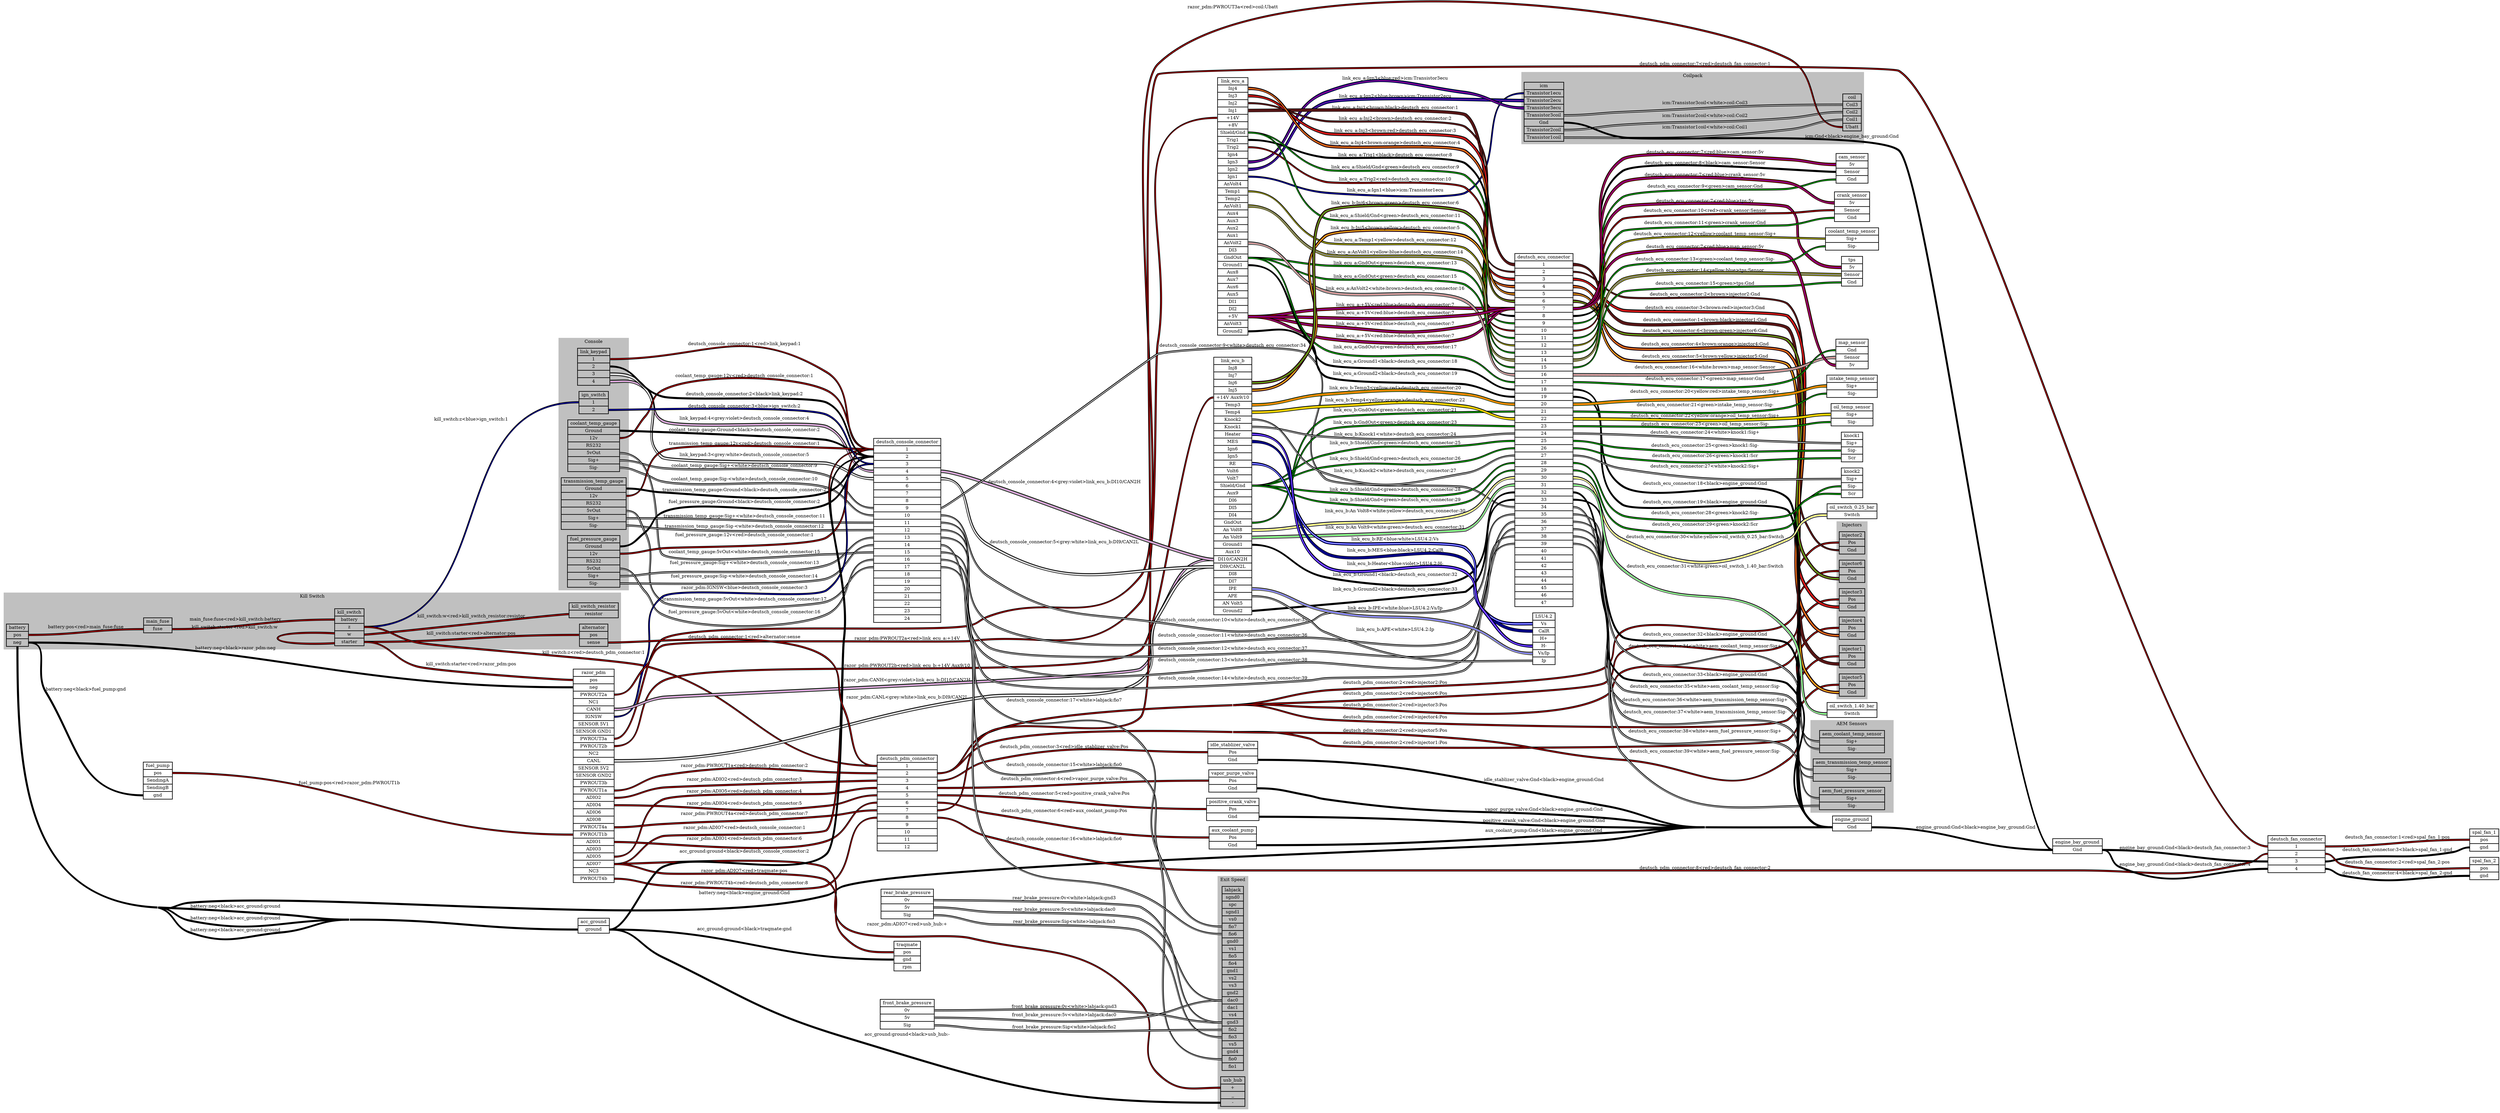 graph "" {
	graph [bb="0,0,7810,3667.9",
		concentrate=true,
		rankdir=LR,
		ranksep=1.5
	];
	node [label="\N"];
	subgraph cluster_Coilpack {
		graph [bb="4754,3391.9,5824.5,3614.9",
			color=grey,
			label=Coilpack,
			lheight=0.21,
			lp="5289.2,3603.4",
			lwidth=0.85,
			style=filled
		];
		icm	[height=2.5694,
			label="icm | <Transistor1ecu> Transistor1ecu | <Transistor2ecu> Transistor2ecu | <Transistor3ecu> Transistor3ecu | <Transistor3coil> Transistor3coil | <\
Gnd> Gnd | <Transistor2coil> Transistor2coil | <Transistor1coil> Transistor1coil ",
			pos="4824,3491.9",
			rects="4762,3560.9,4886,3583.9 4762,3537.9,4886,3560.9 4762,3514.9,4886,3537.9 4762,3491.9,4886,3514.9 4762,3468.9,4886,3491.9 4762,3445.9,\
4886,3468.9 4762,3422.9,4886,3445.9 4762,3399.9,4886,3422.9",
			shape=record,
			style=bold,
			width=1.7222];
		coil	[height=1.6111,
			label="coil | <Coil3> Coil3 | <Coil2> Coil2 | <Coil1> Coil1 | <Ubatt> Ubatt ",
			pos="5787.5,3487.9",
			rects="5758.5,3522.4,5816.5,3545.4 5758.5,3499.4,5816.5,3522.4 5758.5,3476.4,5816.5,3499.4 5758.5,3453.4,5816.5,3476.4 5758.5,3430.4,5816.5,\
3453.4",
			shape=record,
			style=bold,
			width=0.80556];
		icm:Transistor3coil -- coil:Coil3	[color="black:white:black",
			label="icm:Transistor3coil<white>coil:Coil3",
			labeltooltip="icm:Transistor3coil<white>coil:Coil3",
			lp="5328,3516.4",
			penwidth=2.5,
			pos="4887,3479.9 4967.9,3479.9 4988.1,3483.9 5069,3486.9 5375,3498.1 5451.3,3510.9 5757.5,3510.9"];
		icm:Transistor1coil -- coil:Coil1	[color="black:white:black",
			label="icm:Transistor1coil<white>coil:Coil1",
			labeltooltip="icm:Transistor1coil<white>coil:Coil1",
			lp="5328,3440.4",
			penwidth=2.5,
			pos="4887,3410.9 5198.3,3410.9 5277.6,3399.2 5587,3432.9 5663.6,3441.2 5680.4,3464.9 5757.5,3464.9"];
		icm:Transistor2coil -- coil:Coil2	[color="black:white:black",
			label="icm:Transistor2coil<white>coil:Coil2",
			labeltooltip="icm:Transistor2coil<white>coil:Coil2",
			lp="5328,3475.4",
			penwidth=2.5,
			pos="4887,3433.9 4968.1,3433.9 4988,3443.2 5069,3447.9 5299,3461.2 5357.3,3450 5587,3467.9 5663.1,3473.8 5681.2,3487.9 5757.5,3487.9"];
	}
	subgraph cluster_Console {
		graph [bb="1743,691.88,1962,1474.9",
			color=grey,
			label=Console,
			lheight=0.21,
			lp="1852.5,1463.4",
			lwidth=0.79,
			style=filled
		];
		ign_switch	[height=0.97222,
			label="ign_switch | <1> 1 | <2> 2 ",
			pos="1852.5,1408.9",
			rects="1806.5,1420.4,1898.5,1443.4 1806.5,1397.4,1898.5,1420.4 1806.5,1374.4,1898.5,1397.4",
			shape=record,
			style=bold,
			width=1.2778];
		link_keypad	[height=1.6111,
			label="link_keypad | <1> 1 | <2> 2 | <3> 3 | <4> 4 ",
			pos="1852.5,1297.9",
			rects="1802,1332.4,1903,1355.4 1802,1309.4,1903,1332.4 1802,1286.4,1903,1309.4 1802,1263.4,1903,1286.4 1802,1240.4,1903,1263.4",
			shape=record,
			style=bold,
			width=1.4028];
		coolant_temp_gauge	[height=2.25,
			label="coolant_temp_gauge | <Ground> Ground | <12v> 12v | <RS232> RS232 | <5vOut> 5vOut | <Sig+> Sig+ | <Sig-> Sig- ",
			pos="1852.5,1140.9",
			rects="1771.5,1198.4,1933.5,1221.4 1771.5,1175.4,1933.5,1198.4 1771.5,1152.4,1933.5,1175.4 1771.5,1129.4,1933.5,1152.4 1771.5,1106.4,1933.5,\
1129.4 1771.5,1083.4,1933.5,1106.4 1771.5,1060.4,1933.5,1083.4",
			shape=record,
			style=bold,
			width=2.25];
		transmission_temp_gauge	[height=2.25,
			label="transmission_temp_gauge | <Ground> Ground | <12v> 12v | <RS232> RS232 | <5vOut> 5vOut | <Sig+> Sig+ | <Sig-> Sig- ",
			pos="1852.5,960.88",
			rects="1751,1018.4,1954,1041.4 1751,995.38,1954,1018.4 1751,972.38,1954,995.38 1751,949.38,1954,972.38 1751,926.38,1954,949.38 1751,903.38,\
1954,926.38 1751,880.38,1954,903.38",
			shape=record,
			style=bold,
			width=2.8194];
		fuel_pressure_gauge	[height=2.25,
			label="fuel_pressure_gauge | <Ground> Ground | <12v> 12v | <RS232> RS232 | <5vOut> 5vOut | <Sig+> Sig+ | <Sig-> Sig- ",
			pos="1852.5,780.88",
			rects="1770.5,838.38,1934.5,861.38 1770.5,815.38,1934.5,838.38 1770.5,792.38,1934.5,815.38 1770.5,769.38,1934.5,792.38 1770.5,746.38,1934.5,\
769.38 1770.5,723.38,1934.5,746.38 1770.5,700.38,1934.5,723.38",
			shape=record,
			style=bold,
			width=2.2778];
	}
	subgraph "cluster_Exit Speed" {
		graph [bb="3804,55.883,3899,781.88",
			color=grey,
			label="Exit Speed",
			lheight=0.21,
			lp="3851.5,770.38",
			lwidth=1.10,
			style=filled
		];
		labjack	[height=8,
			label="labjack | <sgnd0> sgnd0 | < spc>  spc | < sgnd1>  sgnd1 | < vs0>  vs0 | <fio7> fio7 | < fio6>  fio6 | < gnd0>  gnd0 | < vs1>  vs1 | <\
fio5> fio5 | < fio4>  fio4 | < gnd1>  gnd1 | < vs2>  vs2 | <vs3> vs3 | < gnd2>  gnd2 | < dac0>  dac0 | < dac1>  dac1 | <vs4> vs4 | < \
gnd3>  gnd3 | < fio2>  fio2 | < fio3>  fio3 | <vs5> vs5 | < gnd4>  gnd4 | < fio0>  fio0 | < fio1>  fio1 ",
			pos="3851,462.88",
			rects="3817.5,727.38,3884.5,750.38 3817.5,704.38,3884.5,727.38 3817.5,681.38,3884.5,704.38 3817.5,658.38,3884.5,681.38 3817.5,635.38,3884.5,\
658.38 3817.5,612.38,3884.5,635.38 3817.5,589.38,3884.5,612.38 3817.5,566.38,3884.5,589.38 3817.5,543.38,3884.5,566.38 3817.5,520.38,\
3884.5,543.38 3817.5,497.38,3884.5,520.38 3817.5,474.38,3884.5,497.38 3817.5,451.38,3884.5,474.38 3817.5,428.38,3884.5,451.38 3817.5,\
405.38,3884.5,428.38 3817.5,382.38,3884.5,405.38 3817.5,359.38,3884.5,382.38 3817.5,336.38,3884.5,359.38 3817.5,313.38,3884.5,336.38 \
3817.5,290.38,3884.5,313.38 3817.5,267.38,3884.5,290.38 3817.5,244.38,3884.5,267.38 3817.5,221.38,3884.5,244.38 3817.5,198.38,3884.5,\
221.38 3817.5,175.38,3884.5,198.38",
			shape=record,
			style=bold,
			width=0.93056];
		usb_hub	[height=1.2917,
			label="usb_hub | <+> + | <_> _ | <-> - ",
			pos="3851,109.88",
			rects="3813,132.88,3889,155.88 3813,109.88,3889,132.88 3813,86.883,3889,109.88 3813,63.883,3889,86.883",
			shape=record,
			style=bold,
			width=1.0556];
	}
	subgraph "cluster_AEM Sensors" {
		graph [bb="5658,1317.9,5917,1602.9",
			color=grey,
			label="AEM Sensors",
			lheight=0.21,
			lp="5787.5,1591.4",
			lwidth=1.35,
			style=filled
		];
		aem_coolant_temp_sensor	[height=0.97222,
			label="aem_coolant_temp_sensor | <Sig+> Sig+ | <Sig-> Sig- ",
			pos="5787.5,1536.9",
			rects="5686,1548.4,5889,1571.4 5686,1525.4,5889,1548.4 5686,1502.4,5889,1525.4",
			shape=record,
			style=bold,
			width=2.8194];
		aem_transmission_temp_sensor	[height=0.97222,
			label="aem_transmission_temp_sensor | <Sig+> Sig+ | <Sig-> Sig- ",
			pos="5787.5,1448.9",
			rects="5666,1460.4,5909,1483.4 5666,1437.4,5909,1460.4 5666,1414.4,5909,1437.4",
			shape=record,
			style=bold,
			width=3.375];
		aem_fuel_pressure_sensor	[height=0.97222,
			label="aem_fuel_pressure_sensor | <Sig+> Sig+ | <Sig-> Sig- ",
			pos="5787.5,1360.9",
			rects="5685.5,1372.4,5889.5,1395.4 5685.5,1349.4,5889.5,1372.4 5685.5,1326.4,5889.5,1349.4",
			shape=record,
			style=bold,
			width=2.8333];
	}
	subgraph cluster_Injectors {
		graph [bb="5739.5,2821.9,5835.5,3370.9",
			color=grey,
			label=Injectors,
			lheight=0.21,
			lp="5787.5,3359.4",
			lwidth=0.89,
			style=filled
		];
		injector1	[height=0.97222,
			label="injector1 | <Pos> Pos | <Gnd> Gnd ",
			pos="5787.5,2864.9",
			rects="5747.5,2876.4,5827.5,2899.4 5747.5,2853.4,5827.5,2876.4 5747.5,2830.4,5827.5,2853.4",
			shape=record,
			style=bold,
			width=1.1111];
		injector2	[height=0.97222,
			label="injector2 | <Pos> Pos | <Gnd> Gnd ",
			pos="5787.5,3304.9",
			rects="5747.5,3316.4,5827.5,3339.4 5747.5,3293.4,5827.5,3316.4 5747.5,3270.4,5827.5,3293.4",
			shape=record,
			style=bold,
			width=1.1111];
		injector3	[height=0.97222,
			label="injector3 | <Pos> Pos | <Gnd> Gnd ",
			pos="5787.5,3216.9",
			rects="5747.5,3228.4,5827.5,3251.4 5747.5,3205.4,5827.5,3228.4 5747.5,3182.4,5827.5,3205.4",
			shape=record,
			style=bold,
			width=1.1111];
		injector4	[height=0.97222,
			label="injector4 | <Pos> Pos | <Gnd> Gnd ",
			pos="5787.5,3128.9",
			rects="5747.5,3140.4,5827.5,3163.4 5747.5,3117.4,5827.5,3140.4 5747.5,3094.4,5827.5,3117.4",
			shape=record,
			style=bold,
			width=1.1111];
		injector5	[height=0.97222,
			label="injector5 | <Pos> Pos | <Gnd> Gnd ",
			pos="5787.5,3040.9",
			rects="5747.5,3052.4,5827.5,3075.4 5747.5,3029.4,5827.5,3052.4 5747.5,3006.4,5827.5,3029.4",
			shape=record,
			style=bold,
			width=1.1111];
		injector6	[height=0.97222,
			label="injector6 | <Pos> Pos | <Gnd> Gnd ",
			pos="5787.5,2952.9",
			rects="5747.5,2964.4,5827.5,2987.4 5747.5,2941.4,5827.5,2964.4 5747.5,2918.4,5827.5,2941.4",
			shape=record,
			style=bold,
			width=1.1111];
	}
	subgraph "cluster_Kill Switch" {
		graph [bb="8,2982.9,1937.5,3156.9",
			color=grey,
			label="Kill Switch",
			lheight=0.21,
			lp="972.75,3145.4",
			lwidth=1.08,
			style=filled
		];
		battery	[height=0.97222,
			label="battery | <pos> pos | <neg> neg ",
			pos="50.5,3025.9",
			rects="16,3037.4,85,3060.4 16,3014.4,85,3037.4 16,2991.4,85,3014.4",
			shape=record,
			style=bold,
			width=0.95833];
		main_fuse	[height=0.65278,
			label="main_fuse | <fuse> fuse ",
			pos="489.5,3061.9",
			rects="445,3061.9,534,3084.9 445,3038.9,534,3061.9",
			shape=record,
			style=bold,
			width=1.2361];
		battery:pos -- main_fuse:fuse	[color="black:red:black",
			label="battery:pos<red>main_fuse:fuse",
			labeltooltip="battery:pos<red>main_fuse:fuse",
			lp="264.5,3055.4",
			penwidth=2.5,
			pos="85,3025.9 244.91,3025.9 284.09,3049.9 444,3049.9"];
		kill_switch	[height=1.6111,
			label="kill_switch | <battery> battery | <z> z | <w> w | <starter> starter ",
			pos="1088.5,3057.9",
			rects="1042.5,3092.4,1134.5,3115.4 1042.5,3069.4,1134.5,3092.4 1042.5,3046.4,1134.5,3069.4 1042.5,3023.4,1134.5,3046.4 1042.5,3000.4,1134.5,\
3023.4",
			shape=record,
			style=bold,
			width=1.2778];
		main_fuse:fuse -- kill_switch:battery	[color="black:red:black",
			label="main_fuse:fuse<red>kill_switch:battery",
			labeltooltip="main_fuse:fuse<red>kill_switch:battery",
			lp="732.5,3081.4",
			penwidth=2.5,
			pos="535,3049.9 760.53,3049.9 815.97,3080.9 1041.5,3080.9"];
		kill_switch:starter -- kill_switch:w	[color="black:red:black",
			label="kill_switch:starter<red>kill_switch:w",
			labeltooltip="kill_switch:starter<red>kill_switch:w",
			lp="730,3057.9",
			penwidth=2.5,
			pos="1042.3,3008 964.99,3003.5 864.5,3006.6 864.5,3023.4 864.5,3040.2 964.99,3043.2 1042.3,3038.8"];
		alternator	[height=0.97222,
			label="alternator | <pos> pos | <sense> sense ",
			pos="1852.5,3025.9",
			rects="1808,3037.4,1897,3060.4 1808,3014.4,1897,3037.4 1808,2991.4,1897,3014.4",
			shape=record,
			style=bold,
			width=1.2361];
		kill_switch:starter -- alternator:pos	[color="black:red:black",
			label="kill_switch:starter<red>alternator:pos",
			labeltooltip="kill_switch:starter<red>alternator:pos",
			lp="1469.5,3031.4",
			penwidth=2.5,
			pos="1135.5,3011.9 1433.8,3011.9 1508.2,3025.9 1806.5,3025.9"];
		kill_switch_resistor	[height=0.65278,
			label="kill_switch_resistor | <resistor> resistor ",
			pos="1852.5,3101.9",
			rects="1775.5,3101.9,1929.5,3124.9 1775.5,3078.9,1929.5,3101.9",
			shape=record,
			style=bold,
			width=2.1389];
		kill_switch:w -- kill_switch_resistor:resistor	[color="black:red:black",
			label="kill_switch:w<red>kill_switch_resistor:resistor",
			labeltooltip="kill_switch:w<red>kill_switch_resistor:resistor",
			lp="1469.5,3087.4",
			penwidth=2.5,
			pos="1135.5,3034.9 1278,3034.9 1632,3089.9 1774.5,3089.9"];
	}
	razor_pdm	[height=9.2778,
		label="razor_pdm | <pos> pos | <neg> neg | <PWROUT2a> PWROUT2a | <NC1> NC1 | <CANH> CANH | <IGNSW> IGNSW | <SENSOR 5V1> SENSOR 5V1 | <SENSOR \
GND1> SENSOR GND1 | <PWROUT3a> PWROUT3a | <PWROUT2b> PWROUT2b | <NC2> NC2 | <CANL> CANL | <SENSOR 5V2> SENSOR 5V2 | <SENSOR GND2> \
SENSOR GND2 | <PWROUT3b> PWROUT3b | <PWROUT1a> PWROUT1a | <ADIO2> ADIO2 | <ADIO4> ADIO4 | <ADIO6> ADIO6 | <ADIO8> ADIO8 | <PWROUT4a> \
PWROUT4a | <PWROUT1b> PWROUT1b | <ADIO1> ADIO1 | <ADIO3> ADIO3 | <ADIO5> ADIO5 | <ADIO7> ADIO7 | <NC3> NC3 | <PWROUT4b> PWROUT4b ",
		pos="1852.5,2638.9",
		rects="1788.5,2949.4,1916.5,2972.4 1788.5,2926.4,1916.5,2949.4 1788.5,2903.4,1916.5,2926.4 1788.5,2880.4,1916.5,2903.4 1788.5,2857.4,1916.5,\
2880.4 1788.5,2834.4,1916.5,2857.4 1788.5,2811.4,1916.5,2834.4 1788.5,2788.4,1916.5,2811.4 1788.5,2765.4,1916.5,2788.4 1788.5,2742.4,\
1916.5,2765.4 1788.5,2719.4,1916.5,2742.4 1788.5,2696.4,1916.5,2719.4 1788.5,2673.4,1916.5,2696.4 1788.5,2650.4,1916.5,2673.4 1788.5,\
2627.4,1916.5,2650.4 1788.5,2604.4,1916.5,2627.4 1788.5,2581.4,1916.5,2604.4 1788.5,2558.4,1916.5,2581.4 1788.5,2535.4,1916.5,2558.4 \
1788.5,2512.4,1916.5,2535.4 1788.5,2489.4,1916.5,2512.4 1788.5,2466.4,1916.5,2489.4 1788.5,2443.4,1916.5,2466.4 1788.5,2420.4,1916.5,\
2443.4 1788.5,2397.4,1916.5,2420.4 1788.5,2374.4,1916.5,2397.4 1788.5,2351.4,1916.5,2374.4 1788.5,2328.4,1916.5,2351.4 1788.5,2305.4,\
1916.5,2328.4",
		shape=record,
		style=bold,
		width=1.7778];
	battery:neg -- razor_pdm:neg	[color="black:black:black",
		label="battery:neg<black>razor_pdm:neg",
		labeltooltip="battery:neg<black>razor_pdm:neg",
		lp="732.5,2994.4",
		penwidth=2.5,
		pos="85,3002.9 842.68,3002.9 1029.8,2914.9 1787.5,2914.9"];
	engine_ground	[height=0.65278,
		label="engine_ground | <Gnd> Gnd ",
		pos="5787.5,1283.9",
		rects="5726.5,1283.9,5848.5,1306.9 5726.5,1260.9,5848.5,1283.9",
		shape=record,
		style=bold,
		width=1.6944];
	battery:neg -- engine_ground:Gnd	[color="black:black:black",
		label="battery:neg<black>engine_ground:Gnd",
		labeltooltip="battery:neg<black>engine_ground:Gnd",
		lp="2324,42.383",
		penwidth=2.5,
		pos="5329,861.88 5568.1,945.8 5472.1,1271.6 5725.1,1271.9;50.5,2989.9 50.5,2665.8 164.61,118.19 488.5,105.88;490.5,105.88 627.2,-4.4192 \
823.39,34.883 1087.5,34.883 1087.5,34.883 1087.5,34.883 3325,34.883 3662.9,34.883 3764.1,-53.856 4085,51.883 4593.3,219.37 4604.2,\
480.72 5069,745.88 5178.2,808.18 5208.4,820.24 5327,861.88"];
	acc_ground	[height=0.65278,
		label="acc_ground | <ground> ground ",
		pos="1852.5,323.88",
		rects="1803.5,323.88,1901.5,346.88 1803.5,300.88,1901.5,323.88",
		shape=record,
		style=bold,
		width=1.3611];
	battery:neg -- acc_ground:ground	[color="black:black:black",
		label="battery:neg<black>acc_ground:ground",
		labeltooltip="battery:neg<black>acc_ground:ground",
		lp="732.5,111.38",
		penwidth=2.5,
		pos="490.5,105.88 755.66,96.212 822.17,105.88 1087.5,105.88"];
	battery:neg -- acc_ground:ground	[color="black:black:black",
		label="battery:neg<black>acc_ground:ground",
		labeltooltip="battery:neg<black>acc_ground:ground",
		lp="732.5,90.383",
		penwidth=2.5,
		pos="490.5,105.88 535.42,104.2 544.34,88.028 589,82.883 715.72,68.285 748.63,75.978 876,82.883 970.42,88.002 992.95,105.79 1087.5,105.88;\
1089.5,105.88 1419.2,103.88 1472.6,311.68 1802,311.88"];
	battery:neg -- acc_ground:ground	[color="black:black:black",
		label="battery:neg<black>acc_ground:ground",
		labeltooltip="battery:neg<black>acc_ground:ground",
		lp="732.5,135.38",
		penwidth=2.5,
		pos="490.5,105.88 534.83,104.56 544.79,118.32 589,121.88 716.14,132.14 748.54,126.7 876,121.88 970.2,118.32 994.11,93.021 1087.5,105.88"];
	fuel_pump	[height=1.6111,
		label="fuel_pump | <pos> pos | <SendingA> SendingA | <SendingB> SendingB | <gnd> gnd ",
		pos="489.5,2736.9",
		rects="444,2771.4,535,2794.4 444,2748.4,535,2771.4 444,2725.4,535,2748.4 444,2702.4,535,2725.4 444,2679.4,535,2702.4",
		shape=record,
		style=bold,
		width=1.2639];
	battery:neg -- fuel_pump:gnd	[color="black:black:black",
		label="battery:neg<black>fuel_pump:gnd",
		labeltooltip="battery:neg<black>fuel_pump:gnd",
		lp="264.5,2909.4",
		penwidth=2.5,
		pos="85,3002.9 135.9,3002.9 105.12,2939.9 139,2901.9 248.71,2778.9 279.17,2690.9 444,2690.9"];
	kill_switch:z -- ign_switch:1	[color="black:blue:black",
		label="kill_switch:z<blue>ign_switch:1",
		labeltooltip="kill_switch:z<blue>ign_switch:1",
		lp="1469.5,2923.4",
		penwidth=2.5,
		pos="1135.5,3057.9 1531,3057.9 1410,1408.9 1805.5,1408.9"];
	kill_switch:starter -- razor_pdm:pos	[color="black:red:black",
		label="kill_switch:starter<red>razor_pdm:pos",
		labeltooltip="kill_switch:starter<red>razor_pdm:pos",
		lp="1469.5,2999.4",
		penwidth=2.5,
		pos="1135.5,3011.9 1153.7,3011.9 1769.3,2937.9 1787.5,2937.9"];
	deutsch_pdm_connector	[height=4.1667,
		label="deutsch_pdm_connector | <1> 1 | <2> 2 | <3> 3 | <4> 4 | <5> 5 | <6> 6 | <7> 7 | <8> 8 | <9> 9 | <10> 10 | <11> 11 | <12> 12 ",
		pos="2833,2500.9",
		rects="2739,2627.4,2927,2650.4 2739,2604.4,2927,2627.4 2739,2581.4,2927,2604.4 2739,2558.4,2927,2581.4 2739,2535.4,2927,2558.4 2739,2512.4,\
2927,2535.4 2739,2489.4,2927,2512.4 2739,2466.4,2927,2489.4 2739,2443.4,2927,2466.4 2739,2420.4,2927,2443.4 2739,2397.4,2927,2420.4 \
2739,2374.4,2927,2397.4 2739,2351.4,2927,2374.4",
		shape=record,
		style=bold,
		width=2.6111];
	kill_switch:z -- deutsch_pdm_connector:1	[color="black:red:black",
		label="kill_switch:z<red>deutsch_pdm_connector:1",
		labeltooltip="kill_switch:z<red>deutsch_pdm_connector:1",
		lp="1852.5,3161.4",
		penwidth=2.5,
		pos="1135.5,3057.9 1211.3,3057.9 1226.3,3086.3 1301,3098.9 1613.4,3151.7 1698.5,3173.1 2013,3134.9 2271.1,3103.5 2404.6,3185.9 2581,2994.9 \
2681.8,2885.7 2545.7,2783.7 2635,2664.9 2665.5,2624.4 2687.3,2615.9 2738,2615.9"];
	engine_bay_ground	[height=0.65278,
		label="engine_bay_ground | <Gnd> Gnd ",
		pos="6492.5,674.88",
		rects="6415,674.88,6570,697.88 6415,651.88,6570,674.88",
		shape=record,
		style=bold,
		width=2.1528];
	icm:Gnd -- engine_bay_ground:Gnd	[color="black:black:black",
		label="icm:Gnd<black>engine_bay_ground:Gnd",
		labeltooltip="icm:Gnd<black>engine_bay_ground:Gnd",
		lp="5787.5,3405.4",
		penwidth=2.5,
		pos="4887,3456.9 4970.4,3456.9 4986.4,3422.9 5069,3410.9 5116.6,3404 5897.4,3406.1 5934,3374.9 6666.4,2749.1 6221.8,2203.1 6361,1249.9 \
6370.5,1185.1 6349.5,662.88 6415,662.88"];
	deutsch_console_connector	[height=8,
		label="deutsch_console_connector | <1> 1 | <2> 2 | <3> 3 | <4> 4 | <5> 5 | <6> 6 | <7> 7 | <8> 8 | <9> 9 | <10> 10 | <11> 11 | <12> 12 | <\
13> 13 | <14> 14 | <15> 15 | <16> 16 | <17> 17 | <18> 18 | <19> 19 | <20> 20 | <21> 21 | <22> 22 | <23> 23 | <24> 24 ",
		pos="2833,934.88",
		rects="2728,1199.4,2938,1222.4 2728,1176.4,2938,1199.4 2728,1153.4,2938,1176.4 2728,1130.4,2938,1153.4 2728,1107.4,2938,1130.4 2728,1084.4,\
2938,1107.4 2728,1061.4,2938,1084.4 2728,1038.4,2938,1061.4 2728,1015.4,2938,1038.4 2728,992.38,2938,1015.4 2728,969.38,2938,992.38 \
2728,946.38,2938,969.38 2728,923.38,2938,946.38 2728,900.38,2938,923.38 2728,877.38,2938,900.38 2728,854.38,2938,877.38 2728,831.38,\
2938,854.38 2728,808.38,2938,831.38 2728,785.38,2938,808.38 2728,762.38,2938,785.38 2728,739.38,2938,762.38 2728,716.38,2938,739.38 \
2728,693.38,2938,716.38 2728,670.38,2938,693.38 2728,647.38,2938,670.38",
		shape=record,
		style=bold,
		width=2.9167];
	link_keypad:4 -- deutsch_console_connector:4	[color="black:grey:violet:grey:black",
		label="link_keypad:4<grey:violet>deutsch_console_connector:4",
		labeltooltip="link_keypad:4<grey:violet>deutsch_console_connector:4",
		lp="2324,1100.4",
		penwidth=2.5,
		pos="1904.5,1251.9 1953.6,1251.9 1975.3,1262.3 2013,1230.9 2063.6,1188.7 2012.6,1130 2067,1092.9 2114.2,1060.7 2524.1,1087.9 2581,1092.9 \
2646.7,1098.7 2661.1,1118.9 2727,1118.9"];
	link_keypad:3 -- deutsch_console_connector:5	[color="black:grey:white:grey:black",
		label="link_keypad:3<grey:white>deutsch_console_connector:5",
		labeltooltip="link_keypad:3<grey:white>deutsch_console_connector:5",
		lp="2324,1066.4",
		penwidth=2.5,
		pos="1904.5,1274.9 1956.5,1274.9 1977.7,1269.1 2013,1230.9 2067.3,1172 2002.4,1106.3 2067,1058.9 2113,1025.1 2524.3,1051.8 2581,1058.9 \
2647.4,1067.2 2660.1,1095.9 2727,1095.9"];
	coolant_temp_gauge:"12v" -- deutsch_console_connector:1	[color="black:red:black",
		label="coolant_temp_gauge:12v<red>deutsch_console_connector:1",
		labeltooltip="coolant_temp_gauge:12v<red>deutsch_console_connector:1",
		lp="2324,1553.4",
		penwidth=2.5,
		pos="1934.5,1163.9 2076.9,1163.9 2065.8,1448.9 2067,1449.9 2246.8,1590.8 2384,1565.6 2581,1449.9 2695.9,1382.4 2593.7,1187.9 2727,1187.9"];
	coolant_temp_gauge:Ground -- deutsch_console_connector:2	[color="black:black:black",
		label="coolant_temp_gauge:Ground<black>deutsch_console_connector:2",
		labeltooltip="coolant_temp_gauge:Ground<black>deutsch_console_connector:2",
		lp="2324,1252.4",
		penwidth=2.5,
		pos="1934.5,1186.9 1995.1,1186.9 2006.8,1211.7 2067,1218.9 2293.8,1245.9 2356.1,1259.1 2581,1218.9 2649.1,1206.7 2657.8,1164.9 2727,1164.9"];
	coolant_temp_gauge:"Sig+" -- deutsch_console_connector:9	[color="black:white:black",
		label="coolant_temp_gauge:Sig+<white>deutsch_console_connector:9",
		labeltooltip="coolant_temp_gauge:Sig+<white>deutsch_console_connector:9",
		lp="2324,1024.4",
		penwidth=2.5,
		pos="1934.5,1094.9 2002.8,1094.9 2001.5,1036.5 2067,1016.9 2207.5,974.82 2580.3,1003.9 2727,1003.9"];
	coolant_temp_gauge:"Sig-" -- deutsch_console_connector:10	[color="black:white:black",
		label="coolant_temp_gauge:Sig-<white>deutsch_console_connector:10",
		labeltooltip="coolant_temp_gauge:Sig-<white>deutsch_console_connector:10",
		lp="2324,983.38",
		penwidth=2.5,
		pos="1934.5,1071.9 1970.6,1071.9 1983.3,1071.4 2013,1050.9 2046.8,1027.6 2030.4,994.61 2067,975.88 2132.3,942.45 2653.7,980.88 2727,980.88"];
	coolant_temp_gauge:"5vOut" -- deutsch_console_connector:15	[color="black:white:black",
		label="coolant_temp_gauge:5vOut<white>deutsch_console_connector:15",
		labeltooltip="coolant_temp_gauge:5vOut<white>deutsch_console_connector:15",
		lp="2324,729.38",
		penwidth=2.5,
		pos="1934.5,1117.9 1980.4,1117.9 1990.5,1090.8 2013,1050.9 2085.8,921.81 1954.1,817.8 2067,721.88 2088.8,703.4 2554.6,711.05 2581,721.88 \
2665.3,756.47 2635.9,865.88 2727,865.88"];
	transmission_temp_gauge:"12v" -- deutsch_console_connector:1	[color="black:red:black",
		label="transmission_temp_gauge:12v<red>deutsch_console_connector:1",
		labeltooltip="transmission_temp_gauge:12v<red>deutsch_console_connector:1",
		lp="2324,1366.4",
		penwidth=2.5,
		pos="1955.5,983.88 1994.7,983.88 1996,1015.5 2013,1050.9 2068.9,1167.1 1967.7,1253.6 2067,1335.9 2111,1372.3 2528.3,1357.9 2581,1335.9 \
2666.2,1300.2 2634.6,1187.9 2727,1187.9"];
	transmission_temp_gauge:Ground -- deutsch_console_connector:2	[color="black:black:black",
		label="transmission_temp_gauge:Ground<black>deutsch_console_connector:2",
		labeltooltip="transmission_temp_gauge:Ground<black>deutsch_console_connector:2",
		lp="2324,1207.4",
		penwidth=2.5,
		pos="1955.5,1006.9 1987.7,1006.9 1993.5,1025.3 2013,1050.9 2051.7,1101.6 2014.1,1148.3 2067,1183.9 2114.4,1215.8 2524,1187.6 2581,1183.9 \
2646.3,1179.7 2661.6,1164.9 2727,1164.9"];
	transmission_temp_gauge:"Sig+" -- deutsch_console_connector:11	[color="black:white:black",
		label="transmission_temp_gauge:Sig+<white>deutsch_console_connector:11",
		labeltooltip="transmission_temp_gauge:Sig+<white>deutsch_console_connector:11",
		lp="2324,948.38",
		penwidth=2.5,
		pos="1955.5,914.88 2233.7,914.88 2303.6,919 2581,940.88 2646.1,946.02 2661.7,957.88 2727,957.88"];
	transmission_temp_gauge:"Sig-" -- deutsch_console_connector:12	[color="black:white:black",
		label="transmission_temp_gauge:Sig-<white>deutsch_console_connector:12",
		labeltooltip="transmission_temp_gauge:Sig-<white>deutsch_console_connector:12",
		lp="2324,904.38",
		penwidth=2.5,
		pos="1955.5,891.88 2233.5,891.88 2305.4,860.48 2581,896.88 2647.5,905.66 2659.9,934.88 2727,934.88"];
	transmission_temp_gauge:"5vOut" -- deutsch_console_connector:17	[color="black:white:black",
		label="transmission_temp_gauge:5vOut<white>deutsch_console_connector:17",
		labeltooltip="transmission_temp_gauge:5vOut<white>deutsch_console_connector:17",
		lp="2324,619.38",
		penwidth=2.5,
		pos="1955.5,937.88 1994.7,937.88 1995.7,906.09 2013,870.88 2064.9,765.38 1975.8,686.06 2067,611.88 2244.3,467.77 2378.3,506.52 2581,611.88 \
2681.2,663.98 2614.1,819.88 2727,819.88"];
	fuel_pressure_gauge:"12v" -- deutsch_console_connector:1	[color="black:red:black",
		label="fuel_pressure_gauge:12v<red>deutsch_console_connector:1",
		labeltooltip="fuel_pressure_gauge:12v<red>deutsch_console_connector:1",
		lp="2324,1316.4",
		penwidth=2.5,
		pos="1935.5,803.88 1981,803.88 1991.5,830.75 2013,870.88 2058.2,955.19 1995.3,1234.6 2067,1297.9 2088.4,1316.8 2553.9,1306.9 2581,1297.9 \
2658,1272.1 2645.8,1187.9 2727,1187.9"];
	fuel_pressure_gauge:Ground -- deutsch_console_connector:2	[color="black:black:black",
		label="fuel_pressure_gauge:Ground<black>deutsch_console_connector:2",
		labeltooltip="fuel_pressure_gauge:Ground<black>deutsch_console_connector:2",
		lp="2324,1171.4",
		penwidth=2.5,
		pos="1935.5,826.88 1975.1,826.88 1989.9,838.74 2013,870.88 2085.8,971.95 1972,1065.4 2067,1145.9 2081,1157.7 2708.7,1164.9 2727,1164.9"];
	fuel_pressure_gauge:"Sig+" -- deutsch_console_connector:13	[color="black:white:black",
		label="fuel_pressure_gauge:Sig+<white>deutsch_console_connector:13",
		labeltooltip="fuel_pressure_gauge:Sig+<white>deutsch_console_connector:13",
		lp="2324,809.38",
		penwidth=2.5,
		pos="1935.5,734.88 1997.1,734.88 2006.4,767.62 2067,778.88 2179.4,799.78 2473.4,763.19 2581,801.88 2657.5,829.38 2645.8,911.88 2727,911.88"];
	fuel_pressure_gauge:"Sig-" -- deutsch_console_connector:14	[color="black:white:black",
		label="fuel_pressure_gauge:Sig-<white>deutsch_console_connector:14",
		labeltooltip="fuel_pressure_gauge:Sig-<white>deutsch_console_connector:14",
		lp="2324,767.38",
		penwidth=2.5,
		pos="1935.5,711.88 1995.3,711.88 2007.6,733.3 2067,740.88 2123.7,748.12 2527.9,738.67 2581,759.88 2661.4,792.03 2640.4,888.88 2727,888.88"];
	fuel_pressure_gauge:"5vOut" -- deutsch_console_connector:16	[color="black:white:black",
		label="fuel_pressure_gauge:5vOut<white>deutsch_console_connector:16",
		labeltooltip="fuel_pressure_gauge:5vOut<white>deutsch_console_connector:16",
		lp="2324,695.38",
		penwidth=2.5,
		pos="1935.5,757.88 2001.7,757.88 2002.8,703.92 2067,687.88 2122.4,674.05 2528.6,665.24 2581,687.88 2667.9,725.4 2632.4,842.88 2727,842.88"];
	razor_pdm:PWROUT3a -- coil:Ubatt	[color="black:red:black",
		label="razor_pdm:PWROUT3a<red>coil:Ubatt",
		labeltooltip="razor_pdm:PWROUT3a<red>coil:Ubatt",
		lp="3851,3640.4",
		penwidth=2.5,
		pos="1917.5,2753.9 2060.9,2753.9 1967.2,2936.9 2067,3039.9 2268.6,3248 2359.5,3270.2 2635,3359.9 3645.6,3689 3953.9,3654.9 5015,3593.9 \
5270.5,3579.2 5341.9,3601.3 5587,3527.9 5668.3,3503.5 5672.6,3441.9 5757.5,3441.9"];
	razor_pdm:ADIO7 -- usb_hub:"+"	[color="black:red:black",
		label="razor_pdm:ADIO7<red>usb_hub:+",
		labeltooltip="razor_pdm:ADIO7<red>usb_hub:+",
		lp="2833,630.38",
		penwidth=2.5,
		pos="1917.5,2362.9 2115.1,2362.9 1992.2,1675.4 2013,1478.9 2019.1,1421.1 2024.9,998.94 2067,958.88 2149.8,880 2495.4,1006.8 2581,930.88 \
2684.9,838.64 2533.4,717.76 2635,622.88 2699.7,562.47 2943.7,595.62 3031,580.88 3270.4,540.45 3395.3,632.42 3563,456.88 3653.9,361.78 \
3525.8,260.67 3617,165.88 3678.6,101.86 3723.2,121.88 3812,121.88"];
	razor_pdm:PWROUT1a -- deutsch_pdm_connector:2	[color="black:red:black",
		label="razor_pdm:PWROUT1a<red>deutsch_pdm_connector:2",
		labeltooltip="razor_pdm:PWROUT1a<red>deutsch_pdm_connector:2",
		lp="2324,2600.4",
		penwidth=2.5,
		pos="1917.5,2592.9 2282.2,2592.9 2373.3,2592.9 2738,2592.9"];
	razor_pdm:ADIO2 -- deutsch_pdm_connector:3	[color="black:red:black",
		label="razor_pdm:ADIO2<red>deutsch_pdm_connector:3",
		labeltooltip="razor_pdm:ADIO2<red>deutsch_pdm_connector:3",
		lp="2324,2577.4",
		penwidth=2.5,
		pos="1917.5,2569.9 2282.2,2569.9 2373.3,2569.9 2738,2569.9"];
	razor_pdm:ADIO5 -- deutsch_pdm_connector:4	[color="black:red:black",
		label="razor_pdm:ADIO5<red>deutsch_pdm_connector:4",
		labeltooltip="razor_pdm:ADIO5<red>deutsch_pdm_connector:4",
		lp="2324,2426.4",
		penwidth=2.5,
		pos="1917.5,2385.9 2065.1,2385.9 2443.2,2365.9 2581,2418.9 2665,2451.2 2648,2546.9 2738,2546.9"];
	razor_pdm:ADIO4 -- deutsch_pdm_connector:5	[color="black:red:black",
		label="razor_pdm:ADIO4<red>deutsch_pdm_connector:5",
		labeltooltip="razor_pdm:ADIO4<red>deutsch_pdm_connector:5",
		lp="2324,2552.4",
		penwidth=2.5,
		pos="1917.5,2546.9 2282.3,2546.9 2373.2,2523.9 2738,2523.9"];
	razor_pdm:ADIO1 -- deutsch_pdm_connector:6	[color="black:red:black",
		label="razor_pdm:ADIO1<red>deutsch_pdm_connector:6",
		labeltooltip="razor_pdm:ADIO1<red>deutsch_pdm_connector:6",
		lp="2324,2510.4",
		penwidth=2.5,
		pos="1917.5,2431.9 1986.3,2431.9 1999,2461.4 2067,2471.9 2362,2517.2 2439.5,2500.9 2738,2500.9"];
	razor_pdm:PWROUT4a -- deutsch_pdm_connector:7	[color="black:red:black",
		label="razor_pdm:PWROUT4a<red>deutsch_pdm_connector:7",
		labeltooltip="razor_pdm:PWROUT4a<red>deutsch_pdm_connector:7",
		lp="2324,2460.4",
		penwidth=2.5,
		pos="1917.5,2477.9 1984.9,2477.9 1999.9,2458.5 2067,2452.9 2294.7,2434 2353.3,2434.9 2581,2452.9 2651.4,2458.5 2667.3,2477.9 2738,2477.9"];
	razor_pdm:PWROUT4b -- deutsch_pdm_connector:8	[color="black:red:black",
		label="razor_pdm:PWROUT4b<red>deutsch_pdm_connector:8",
		labeltooltip="razor_pdm:PWROUT4b<red>deutsch_pdm_connector:8",
		lp="2324,2331.4",
		penwidth=2.5,
		pos="1917.5,2316.9 2212.4,2316.9 2304.3,2221.9 2581,2323.9 2666.3,2355.3 2647.1,2454.9 2738,2454.9"];
	razor_pdm:IGNSW -- deutsch_console_connector:3	[color="black:blue:black",
		label="razor_pdm:IGNSW<blue>deutsch_console_connector:3",
		labeltooltip="razor_pdm:IGNSW<blue>deutsch_console_connector:3",
		lp="2324,1438.4",
		penwidth=2.5,
		pos="1917.5,2822.9 2228.6,2822.9 1840.5,1644.1 2067,1430.9 2108.6,1391.7 2532.5,1437.1 2581,1406.9 2695.1,1335.8 2592.5,1141.9 2727,1141.9"];
	razor_pdm:ADIO7 -- deutsch_console_connector:1	[color="black:red:black",
		label="razor_pdm:ADIO7<red>deutsch_console_connector:1",
		labeltooltip="razor_pdm:ADIO7<red>deutsch_console_connector:1",
		lp="2324,2369.4",
		penwidth=2.5,
		pos="1917.5,2362.9 1954.4,2362.9 2553.8,2363.8 2581,2338.9 2771.3,2165 2469.2,1187.9 2727,1187.9"];
	link_ecu_a	[height=11.194,
		label="link_ecu_a | <Inj4> Inj4 | <Inj3> Inj3 | <Inj2> Inj2 | <Inj1> Inj1 | <+14V> +14V | <+8V> +8V | <Shield/Gnd> Shield/Gnd | <Trig1> \
Trig1 | <Trig2> Trig2 | <Ign4> Ign4 | <Ign3> Ign3 | <Ign2> Ign2 | <Ign1> Ign1 | <AnVolt4> AnVolt4 | <Temp1> Temp1 | <Temp2> Temp2 | <\
AnVolt1> AnVolt1 | <Aux4> Aux4 | <Aux3> Aux3 | <Aux2> Aux2 | <Aux1> Aux1 | <AnVolt2> AnVolt2 | <DI3> DI3 | <GndOut> GndOut | <Ground1> \
Ground1 | <Aux8> Aux8 | <Aux7> Aux7 | <Aux6> Aux6 | <Aux5> Aux5 | <DI1> DI1 | <DI2> DI2 | <+5V> +5V | <AnVolt3> AnVolt3 | <Ground2> \
Ground2 ",
		pos="3851,2712.9",
		rects="3803.5,3092.4,3898.5,3115.4 3803.5,3069.4,3898.5,3092.4 3803.5,3046.4,3898.5,3069.4 3803.5,3023.4,3898.5,3046.4 3803.5,3000.4,3898.5,\
3023.4 3803.5,2977.4,3898.5,3000.4 3803.5,2954.4,3898.5,2977.4 3803.5,2931.4,3898.5,2954.4 3803.5,2908.4,3898.5,2931.4 3803.5,2885.4,\
3898.5,2908.4 3803.5,2862.4,3898.5,2885.4 3803.5,2839.4,3898.5,2862.4 3803.5,2816.4,3898.5,2839.4 3803.5,2793.4,3898.5,2816.4 3803.5,\
2770.4,3898.5,2793.4 3803.5,2747.4,3898.5,2770.4 3803.5,2724.4,3898.5,2747.4 3803.5,2701.4,3898.5,2724.4 3803.5,2678.4,3898.5,2701.4 \
3803.5,2655.4,3898.5,2678.4 3803.5,2632.4,3898.5,2655.4 3803.5,2609.4,3898.5,2632.4 3803.5,2586.4,3898.5,2609.4 3803.5,2563.4,3898.5,\
2586.4 3803.5,2540.4,3898.5,2563.4 3803.5,2517.4,3898.5,2540.4 3803.5,2494.4,3898.5,2517.4 3803.5,2471.4,3898.5,2494.4 3803.5,2448.4,\
3898.5,2471.4 3803.5,2425.4,3898.5,2448.4 3803.5,2402.4,3898.5,2425.4 3803.5,2379.4,3898.5,2402.4 3803.5,2356.4,3898.5,2379.4 3803.5,\
2333.4,3898.5,2356.4 3803.5,2310.4,3898.5,2333.4",
		shape=record,
		style=bold,
		width=1.3194];
	razor_pdm:PWROUT2a -- link_ecu_a:"+14V"	[color="black:red:black",
		label="razor_pdm:PWROUT2a<red>link_ecu_a:+14V",
		labeltooltip="razor_pdm:PWROUT2a<red>link_ecu_a:+14V",
		lp="2833,3476.4",
		penwidth=2.5,
		pos="1917.5,2891.9 1974.9,2891.9 1983.7,2929.5 2013,2978.9 2064.8,3066.2 1988.1,3137 2067,3200.9 2584,3619.2 2949.1,3485.7 3563,3229.9 \
3702.2,3171.9 3651.1,2988.9 3802,2988.9"];
	link_ecu_b	[height=11.194,
		label="link_ecu_b | <Inj8> Inj8 | <Inj7> Inj7 | <Inj6> Inj6 | <Inj5> Inj5 | <+14V Aux9/10> +14V Aux9/10 | <Temp3> Temp3 | <Temp4> Temp4 | <\
Knock2> Knock2 | <Knock1> Knock1 | <Heater> Heater | <MES> MES | <Ign6> Ign6 | <Ign5> Ign5 | <RE> RE | <Volt6> Volt6 | <Volt7> Volt7 | <\
Shield/Gnd> Shield/Gnd | <Aux9> Aux9 | <DI6> DI6 | <DI5> DI5 | <DI4> DI4 | <GndOut> GndOut | <An Volt8> An Volt8 | <An Volt9> An \
Volt9 | <Ground1> Ground1 | <Aux10> Aux10 | <DI10/CAN2H> DI10/CAN2H | <DI9/CAN2L> DI9/CAN2L | <DI8> DI8 | <DI7> DI7 | <IPE> IPE | <\
APE> APE | <AN Volt5> AN Volt5 | <Ground2> Ground2 ",
		pos="3851,1888.9",
		rects="3791.5,2268.4,3910.5,2291.4 3791.5,2245.4,3910.5,2268.4 3791.5,2222.4,3910.5,2245.4 3791.5,2199.4,3910.5,2222.4 3791.5,2176.4,3910.5,\
2199.4 3791.5,2153.4,3910.5,2176.4 3791.5,2130.4,3910.5,2153.4 3791.5,2107.4,3910.5,2130.4 3791.5,2084.4,3910.5,2107.4 3791.5,2061.4,\
3910.5,2084.4 3791.5,2038.4,3910.5,2061.4 3791.5,2015.4,3910.5,2038.4 3791.5,1992.4,3910.5,2015.4 3791.5,1969.4,3910.5,1992.4 3791.5,\
1946.4,3910.5,1969.4 3791.5,1923.4,3910.5,1946.4 3791.5,1900.4,3910.5,1923.4 3791.5,1877.4,3910.5,1900.4 3791.5,1854.4,3910.5,1877.4 \
3791.5,1831.4,3910.5,1854.4 3791.5,1808.4,3910.5,1831.4 3791.5,1785.4,3910.5,1808.4 3791.5,1762.4,3910.5,1785.4 3791.5,1739.4,3910.5,\
1762.4 3791.5,1716.4,3910.5,1739.4 3791.5,1693.4,3910.5,1716.4 3791.5,1670.4,3910.5,1693.4 3791.5,1647.4,3910.5,1670.4 3791.5,1624.4,\
3910.5,1647.4 3791.5,1601.4,3910.5,1624.4 3791.5,1578.4,3910.5,1601.4 3791.5,1555.4,3910.5,1578.4 3791.5,1532.4,3910.5,1555.4 3791.5,\
1509.4,3910.5,1532.4 3791.5,1486.4,3910.5,1509.4",
		shape=record,
		style=bold,
		width=1.6528];
	razor_pdm:PWROUT2b -- link_ecu_b:"+14V Aux9/10"	[color="black:red:black",
		label="razor_pdm:PWROUT2b<red>link_ecu_b:+14V Aux9/10",
		labeltooltip="razor_pdm:PWROUT2b<red>link_ecu_b:+14V Aux9/10",
		lp="2833,3048.4",
		penwidth=2.5,
		pos="1917.5,2730.9 2052.3,2730.9 1950.5,2927 2067,2994.9 2359.7,3165.5 3342.9,2958.5 3563,2700.9 3679.5,2564.5 3528,2456.6 3617,2300.9 \
3665.5,2216 3692.2,2164.9 3790,2164.9"];
	razor_pdm:CANH -- link_ecu_b:"DI10/CAN2H"	[color="black:grey:violet:grey:black",
		label="razor_pdm:CANH<grey:violet>link_ecu_b:DI10/CAN2H",
		labeltooltip="razor_pdm:CANH<grey:violet>link_ecu_b:DI10/CAN2H",
		lp="2833,3151.4",
		penwidth=2.5,
		pos="1917.5,2845.9 2011.3,2845.9 1982.5,2954.2 2067,2994.9 2453.9,3181.2 2620.4,3185.5 3031,3059.9 3303.8,2976.5 3412.5,2943.2 3563,2700.9 \
3657.6,2548.5 3581.6,2476.7 3617,2300.9 3675.3,2011.2 3494.5,1658.9 3790,1658.9"];
	razor_pdm:CANL -- link_ecu_b:"DI9/CAN2L"	[color="black:grey:white:grey:black",
		label="razor_pdm:CANL<grey:white>link_ecu_b:DI9/CAN2L",
		labeltooltip="razor_pdm:CANL<grey:white>link_ecu_b:DI9/CAN2L",
		lp="2833,2685.4",
		penwidth=2.5,
		pos="1917.5,2684.9 2100.8,2684.9 3431.6,2695.6 3563,2567.9 3649.8,2483.5 3589.7,2418.8 3617,2300.9 3685.7,2003.3 3484.6,1635.9 3790,1635.9"];
	traqmate	[height=1.2917,
		label="traqmate | <pos> pos | <gnd> gnd | <rpm> rpm ",
		pos="2833,525.88",
		rects="2791.5,548.88,2874.5,571.88 2791.5,525.88,2874.5,548.88 2791.5,502.88,2874.5,525.88 2791.5,479.88,2874.5,502.88",
		shape=record,
		style=bold,
		width=1.1528];
	razor_pdm:ADIO7 -- traqmate:pos	[color="black:red:black",
		label="razor_pdm:ADIO7<red>traqmate:pos",
		labeltooltip="razor_pdm:ADIO7<red>traqmate:pos",
		lp="2324,663.38",
		penwidth=2.5,
		pos="1917.5,2362.9 2115.1,2362.9 1995.9,1675.7 2013,1478.9 2020.9,1387.6 2001.9,720.39 2067,655.88 2107.6,615.62 2526.6,644.64 2581,626.88 \
2608.2,618 2609.3,604.46 2635,591.88 2700.5,559.81 2717.1,537.88 2790,537.88"];
	engine_ground:Gnd -- engine_bay_ground:Gnd	[color="black:black:black",
		label="engine_ground:Gnd<black>engine_bay_ground:Gnd",
		labeltooltip="engine_ground:Gnd<black>engine_bay_ground:Gnd",
		lp="6174.5,1238.4",
		penwidth=2.5,
		pos="5849.5,1271.9 6218.9,1271.9 6045.6,662.88 6415,662.88"];
	acc_ground:ground -- usb_hub:"-"	[color="black:black:black",
		label="acc_ground:ground<black>usb_hub:-",
		labeltooltip="acc_ground:ground<black>usb_hub:-",
		lp="2833,228.38",
		penwidth=2.5,
		pos="1902.5,311.88 2009.4,311.88 3705.1,74.883 3812,74.883"];
	acc_ground:ground -- deutsch_console_connector:2	[color="black:black:black",
		label="acc_ground:ground<black>deutsch_console_connector:2",
		labeltooltip="acc_ground:ground<black>deutsch_console_connector:2",
		lp="2324,868.38",
		penwidth=2.5,
		pos="1902.5,311.88 2020.5,311.88 1974.5,743.53 2067,816.88 2156.8,888.13 2486.7,795.75 2581,860.88 2704.3,946.04 2577.1,1164.9 2727,1164.9"];
	acc_ground:ground -- traqmate:gnd	[color="black:black:black",
		label="acc_ground:ground<black>traqmate:gnd",
		labeltooltip="acc_ground:ground<black>traqmate:gnd",
		lp="2324,496.38",
		penwidth=2.5,
		pos="1902.5,311.88 2307,311.88 2385.5,513.88 2790,513.88"];
	fuel_pump:pos -- razor_pdm:PWROUT1b	[color="black:red:black",
		label="fuel_pump:pos<red>razor_pdm:PWROUT1b",
		labeltooltip="fuel_pump:pos<red>razor_pdm:PWROUT1b",
		lp="1088.5,2752.4",
		penwidth=2.5,
		pos="535,2759.9 1034.2,2759.9 1173.2,2729.9 1638,2547.9 1710.9,2519.4 1709.2,2454.9 1787.5,2454.9"];
	deutsch_pdm_connector:1 -- alternator:sense	[color="black:red:black",
		label="deutsch_pdm_connector:1<red>alternator:sense",
		labeltooltip="deutsch_pdm_connector:1<red>alternator:sense",
		lp="2324,2983.4",
		penwidth=2.5,
		pos="2738,2615.9 2327.2,2615.9 2309.3,3002.9 1898.5,3002.9"];
	deutsch_pdm_connector:2 -- injector1:Pos	[color="black:red:black",
		label="deutsch_pdm_connector:2<red>injector1:Pos",
		labeltooltip="deutsch_pdm_connector:2<red>injector1:Pos",
		lp="4359,3139.4",
		penwidth=2.5,
		pos="2928,2592.9 3314.9,2592.9 3251.9,2997 3617,3124.9 3813.3,3193.7 3877,3125.5 4085,3124.9 4304.6,3124.2 4360.5,3143.3 4579,3121.9 \
5033,3077.4 5149.3,3057.3 5587,2928.9 5660.3,2907.4 5670.1,2864.9 5746.5,2864.9"];
	deutsch_pdm_connector:2 -- injector2:Pos	[color="black:red:black",
		label="deutsch_pdm_connector:2<red>injector2:Pos",
		labeltooltip="deutsch_pdm_connector:2<red>injector2:Pos",
		lp="4359,3399.4",
		penwidth=2.5,
		pos="3852,3371.9 3978.5,3389.5 4011.3,3384.3 4139,3387.9 4334.5,3393.3 4383.6,3394.8 4579,3387.9 5098.7,3369.4 5226.2,3304.9 5746.1,3304.9"];
	deutsch_pdm_connector:2 -- injector3:Pos	[color="black:red:black",
		label="deutsch_pdm_connector:2<red>injector3:Pos",
		labeltooltip="deutsch_pdm_connector:2<red>injector3:Pos",
		lp="4359,3377.4",
		penwidth=2.5,
		pos="3852,3371.9 3932,3383 4498.4,3355.7 4579,3349.9 5099.8,3312.4 5224.2,3216.9 5746.1,3216.9"];
	deutsch_pdm_connector:2 -- injector4:Pos	[color="black:red:black",
		label="deutsch_pdm_connector:2<red>injector4:Pos",
		labeltooltip="deutsch_pdm_connector:2<red>injector4:Pos",
		lp="4359,3342.4",
		penwidth=2.5,
		pos="3852,3371.9 3979.4,3389.6 4010.9,3346.5 4139,3334.9 4334,3317.2 4384.2,3332.2 4579,3311.9 4709.5,3298.3 5613.4,3129.2 5746.1,3128.9"];
	deutsch_pdm_connector:2 -- injector5:Pos	[color="black:red:black",
		label="deutsch_pdm_connector:2<red>injector5:Pos",
		labeltooltip="deutsch_pdm_connector:2<red>injector5:Pos",
		lp="4359,3262.4",
		penwidth=2.5,
		pos="2928,2592.9 2981.9,2592.9 3001.4,2611.8 3031,2656.9 3120.8,2793.6 2986.8,2890.1 3085,3020.9 3309.6,3320 3476.1,3382.4 3850,3371.9;\
3852,3371.9 3988.4,3391 4004.7,3285.7 4139,3254.9 4330,3211.1 4383.7,3243.2 4579,3226.9 5029.9,3189.3 5145.1,3181.1 5587,3083.9 \
5658.7,3068.1 5673.1,3040.9 5746.5,3040.9"];
	deutsch_pdm_connector:2 -- injector6:Pos	[color="black:red:black",
		label="deutsch_pdm_connector:2<red>injector6:Pos",
		labeltooltip="deutsch_pdm_connector:2<red>injector6:Pos",
		lp="4359,3215.4",
		penwidth=2.5,
		pos="2928,2592.9 2981.9,2592.9 2999.3,2613.3 3031,2656.9 3090.1,2738.4 3022.8,2797.7 3085,2876.9 3249.6,3086.5 3361,3079.7 3617,3153.9 \
3840.6,3218.7 3906.4,3188.1 4139,3197.9 4334.4,3206.1 4384.3,3216.1 4579,3197.9 5032.9,3155.5 5146.3,3124.7 5587,3007.9 5659.5,2988.7 \
5671.5,2952.9 5746.5,2952.9"];
	deutsch_fan_connector	[height=1.6111,
		label="deutsch_fan_connector | <1> 1 | <2> 2 | <3> 3 | <4> 4 ",
		pos="7177.5,722.88",
		rects="7088,757.38,7267,780.38 7088,734.38,7267,757.38 7088,711.38,7267,734.38 7088,688.38,7267,711.38 7088,665.38,7267,688.38",
		shape=record,
		style=bold,
		width=2.4861];
	deutsch_pdm_connector:7 -- deutsch_fan_connector:1	[color="black:red:black",
		label="deutsch_pdm_connector:7<red>deutsch_fan_connector:1",
		labeltooltip="deutsch_pdm_connector:7<red>deutsch_fan_connector:1",
		lp="5328,3660.4",
		penwidth=2.5,
		pos="2928,2477.9 3003.7,2477.9 3012.6,2521.8 3085,2543.9 3292.1,2607.1 3416.4,2478.5 3563,2637.9 3710.4,2798.2 3492.3,2946.3 3617,3124.9 \
3750,3315.4 3895.8,3223.1 4085,3357.9 4112.4,3377.4 4111,3392.2 4139,3410.9 4587.3,3709.3 4788.4,3649.9 5327,3649.9 5327,3649.9 \
5327,3649.9 6493.5,3649.9 7810.9,3649.9 5770.6,745.88 7088,745.88"];
	deutsch_pdm_connector:8 -- deutsch_fan_connector:2	[color="black:red:black",
		label="deutsch_pdm_connector:8<red>deutsch_fan_connector:2",
		labeltooltip="deutsch_pdm_connector:8<red>deutsch_fan_connector:2",
		lp="5328,734.38",
		penwidth=2.5,
		pos="2928,2454.9 3222.3,2454.9 2869.7,1340.5 3085,1139.9 3125.7,1102 4043.2,1128.6 4085,1091.9 4187.1,1002.2 4037.1,880.86 4139,790.88 \
4535.3,440.81 4798.2,726.88 5327,726.88 5327,726.88 5327,726.88 6493.5,726.88 6757.7,726.88 6823.8,722.88 7088,722.88"];
	idle_stablizer_valve	[height=0.97222,
		label="idle_stablizer_valve | <Pos> Pos | <Gnd> Gnd ",
		pos="3851,1432.9",
		rects="3773,1444.4,3929,1467.4 3773,1421.4,3929,1444.4 3773,1398.4,3929,1421.4",
		shape=record,
		style=bold,
		width=2.1667];
	deutsch_pdm_connector:3 -- idle_stablizer_valve:Pos	[color="black:red:black",
		label="deutsch_pdm_connector:3<red>idle_stablizer_valve:Pos",
		labeltooltip="deutsch_pdm_connector:3<red>idle_stablizer_valve:Pos",
		lp="3324,2556.4",
		penwidth=2.5,
		pos="2928,2569.9 3439.9,2569.9 3323.8,2061.5 3563,1608.9 3592.6,1552.8 3569.7,1519.1 3617,1476.9 3670.4,1429.2 3700.4,1432.9 3772,1432.9"];
	vapor_purge_valve	[height=0.97222,
		label="vapor_purge_valve | <Pos> Pos | <Gnd> Gnd ",
		pos="3851,1344.9",
		rects="3776,1356.4,3926,1379.4 3776,1333.4,3926,1356.4 3776,1310.4,3926,1333.4",
		shape=record,
		style=bold,
		width=2.0833];
	deutsch_pdm_connector:4 -- vapor_purge_valve:Pos	[color="black:red:black",
		label="deutsch_pdm_connector:4<red>vapor_purge_valve:Pos",
		labeltooltip="deutsch_pdm_connector:4<red>vapor_purge_valve:Pos",
		lp="3324,2532.4",
		penwidth=2.5,
		pos="2928,2546.9 3448.9,2546.9 3342.3,2033.7 3563,1561.9 3597.1,1488.9 3559.2,1445 3617,1388.9 3669.3,1338.1 3702.1,1344.9 3775,1344.9"];
	positive_crank_valve	[height=0.97222,
		label="positive_crank_valve | <Pos> Pos | <Gnd> Gnd ",
		pos="3851,1256.9",
		rects="3769,1268.4,3933,1291.4 3769,1245.4,3933,1268.4 3769,1222.4,3933,1245.4",
		shape=record,
		style=bold,
		width=2.2778];
	deutsch_pdm_connector:5 -- positive_crank_valve:Pos	[color="black:red:black",
		label="deutsch_pdm_connector:5<red>positive_crank_valve:Pos",
		labeltooltip="deutsch_pdm_connector:5<red>positive_crank_valve:Pos",
		lp="3324,1550.4",
		penwidth=2.5,
		pos="2928,2523.9 3148.8,2523.9 2922.7,1692.5 3085,1542.9 3163.3,1470.7 3481.2,1574.1 3563,1505.9 3635.4,1445.5 3551.2,1368.4 3617,1300.9 \
3665.8,1250.8 3698.1,1256.9 3768,1256.9"];
	aux_coolant_pump	[height=0.97222,
		label="aux_coolant_pump | <Pos> Pos | <Gnd> Gnd ",
		pos="3851,1168.9",
		rects="3777,1180.4,3925,1203.4 3777,1157.4,3925,1180.4 3777,1134.4,3925,1157.4",
		shape=record,
		style=bold,
		width=2.0556];
	deutsch_pdm_connector:6 -- aux_coolant_pump:Pos	[color="black:red:black",
		label="deutsch_pdm_connector:6<red>aux_coolant_pump:Pos",
		labeltooltip="deutsch_pdm_connector:6<red>aux_coolant_pump:Pos",
		lp="3324,1494.4",
		penwidth=2.5,
		pos="2928,2500.9 3156,2500.9 2915.3,1639.2 3085,1486.9 3124.6,1451.4 3522.4,1499.2 3563,1464.9 3650.4,1390.8 3538.4,1296.2 3617,1212.9 \
3667.3,1159.5 3702.7,1168.9 3776,1168.9"];
	engine_bay_ground:Gnd -- deutsch_fan_connector:3	[color="black:black:black",
		label="engine_bay_ground:Gnd<black>deutsch_fan_connector:3",
		labeltooltip="engine_bay_ground:Gnd<black>deutsch_fan_connector:3",
		lp="6829,705.38",
		penwidth=2.5,
		pos="6570,662.88 6594.6,662.88 6599.6,671.54 6624,674.88 6649.6,678.39 7062.2,699.88 7088,699.88"];
	engine_bay_ground:Gnd -- deutsch_fan_connector:4	[color="black:black:black",
		label="engine_bay_ground:Gnd<black>deutsch_fan_connector:4",
		labeltooltip="engine_bay_ground:Gnd<black>deutsch_fan_connector:4",
		lp="6829,663.38",
		penwidth=2.5,
		pos="6570,662.88 6594.2,662.88 6599.8,657.44 6624,655.88 6805.8,644.15 6854.9,622.28 7034,655.88 7059.3,660.63 7062.2,676.88 7088,676.88"];
	deutsch_console_connector:3 -- ign_switch:2	[color="black:blue:black",
		label="deutsch_console_connector:3<blue>ign_switch:2",
		labeltooltip="deutsch_console_connector:3<blue>ign_switch:2",
		lp="2324,1134.4",
		penwidth=2.5,
		pos="2727,1141.9 2661.8,1141.9 2646.1,1130.2 2581,1126.9 2524,1124 2111.6,1091.2 2067,1126.9 1982.2,1194.6 2091.2,1289.7 2013,1364.9 \
1976,1400.4 1950.8,1385.9 1899.5,1385.9"];
	deutsch_console_connector:1 -- link_keypad:1	[color="black:red:black",
		label="deutsch_console_connector:1<red>link_keypad:1",
		labeltooltip="deutsch_console_connector:1<red>link_keypad:1",
		lp="2324,1395.4",
		penwidth=2.5,
		pos="2727,1187.9 2621.9,1187.9 2675.5,1327.9 2581,1373.9 2529.6,1398.9 2123.4,1382.8 2067,1373.9 1992,1362 1980.5,1320.9 1904.5,1320.9"];
	deutsch_console_connector:2 -- link_keypad:2	[color="black:black:black",
		label="deutsch_console_connector:2<black>link_keypad:2",
		labeltooltip="deutsch_console_connector:2<black>link_keypad:2",
		lp="2324,1286.4",
		penwidth=2.5,
		pos="2727,1164.9 2649.6,1164.9 2654.8,1236.5 2581,1259.9 2526.5,1277.1 2124,1274.5 2067,1278.9 1994.5,1284.5 1977.2,1297.9 1904.5,1297.9"];
	deutsch_console_connector:15 -- labjack:fio0	[color="black:white:black",
		label="deutsch_console_connector:15<white>labjack:fio0",
		labeltooltip="deutsch_console_connector:15<white>labjack:fio0",
		lp="3324,786.38",
		penwidth=2.5,
		pos="2939,865.88 3014.5,865.88 3012.9,801.51 3085,778.88 3186.6,746.99 3475.1,805.02 3563,744.88 3780.1,596.36 3553,209.88 3816,209.88"];
	deutsch_console_connector:16 -- labjack:fio6	[color="black:white:black",
		label="deutsch_console_connector:16<white>labjack:fio6",
		labeltooltip="deutsch_console_connector:16<white>labjack:fio6",
		lp="3324,733.38",
		penwidth=2.5,
		pos="2939,842.88 3022.2,842.88 3007.5,756.13 3085,725.88 3184.2,687.16 3458.8,714.96 3563,692.88 3680,668.08 3696.4,600.88 3816,600.88"];
	deutsch_console_connector:17 -- labjack:fio7	[color="black:white:black",
		label="deutsch_console_connector:17<white>labjack:fio7",
		labeltooltip="deutsch_console_connector:17<white>labjack:fio7",
		lp="3324,681.38",
		penwidth=2.5,
		pos="2939,819.88 3030.8,819.88 3001.5,711.87 3085,673.88 3159.1,640.18 3734.6,623.88 3816,623.88"];
	deutsch_console_connector:4 -- link_ecu_b:"DI10/CAN2H"	[color="black:grey:violet:grey:black",
		label="deutsch_console_connector:4<grey:violet>link_ecu_b:DI10/CAN2H",
		labeltooltip="deutsch_console_connector:4<grey:violet>link_ecu_b:DI10/CAN2H",
		lp="3324,1457.4",
		penwidth=2.5,
		pos="2939,1118.9 3252.9,1118.9 3306.8,1268.5 3563,1449.9 3674.9,1529.1 3652.9,1658.9 3790,1658.9"];
	deutsch_console_connector:5 -- link_ecu_b:"DI9/CAN2L"	[color="black:grey:white:grey:black",
		label="deutsch_console_connector:5<grey:white>link_ecu_b:DI9/CAN2L",
		labeltooltip="deutsch_console_connector:5<grey:white>link_ecu_b:DI9/CAN2L",
		lp="3324,1121.4",
		penwidth=2.5,
		pos="2939,1095.9 3008.4,1095.9 3511.1,1067.8 3563,1113.9 3685,1222.2 3540.6,1332.8 3617,1476.9 3665.9,1569.1 3685.6,1635.9 3790,1635.9"];
	deutsch_ecu_connector	[height=15.347,
		label="deutsch_ecu_connector | <1> 1 | <2> 2 | <3> 3 | <4> 4 | <5> 5 | <6> 6 | <7> 7 | <8> 8 | <9> 9 | <10> 10 | <11> 11 | <12> 12 | <13> \
13 | <14> 14 | <15> 15 | <16> 16 | <17> 17 | <18> 18 | <19> 19 | <20> 20 | <21> 21 | <22> 22 | <23> 23 | <24> 24 | <25> 25 | <26> \
26 | <27> 27 | <28> 28 | <29> 29 | <30> 30 | <31> 31 | <32> 32 | <33> 33 | <34> 34 | <35> 35 | <36> 36 | <37> 37 | <38> 38 | <39> \
39 | <40> 40 | <41> 41 | <42> 42 | <43> 43 | <44> 44 | <45> 45 | <46> 46 | <47> 47 ",
		pos="4824,1967.9",
		rects="4733,2496.9,4915,2519.9 4733,2473.9,4915,2496.9 4733,2450.9,4915,2473.9 4733,2427.9,4915,2450.9 4733,2404.9,4915,2427.9 4733,2381.9,\
4915,2404.9 4733,2358.9,4915,2381.9 4733,2335.9,4915,2358.9 4733,2312.9,4915,2335.9 4733,2289.9,4915,2312.9 4733,2266.9,4915,2289.9 \
4733,2243.9,4915,2266.9 4733,2220.9,4915,2243.9 4733,2197.9,4915,2220.9 4733,2174.9,4915,2197.9 4733,2151.9,4915,2174.9 4733,2128.9,\
4915,2151.9 4733,2105.9,4915,2128.9 4733,2082.9,4915,2105.9 4733,2059.9,4915,2082.9 4733,2036.9,4915,2059.9 4733,2013.9,4915,2036.9 \
4733,1990.9,4915,2013.9 4733,1967.9,4915,1990.9 4733,1944.9,4915,1967.9 4733,1921.9,4915,1944.9 4733,1898.9,4915,1921.9 4733,1875.9,\
4915,1898.9 4733,1852.9,4915,1875.9 4733,1829.9,4915,1852.9 4733,1806.9,4915,1829.9 4733,1783.9,4915,1806.9 4733,1760.9,4915,1783.9 \
4733,1737.9,4915,1760.9 4733,1714.9,4915,1737.9 4733,1691.9,4915,1714.9 4733,1668.9,4915,1691.9 4733,1645.9,4915,1668.9 4733,1622.9,\
4915,1645.9 4733,1599.9,4915,1622.9 4733,1576.9,4915,1599.9 4733,1553.9,4915,1576.9 4733,1530.9,4915,1553.9 4733,1507.9,4915,1530.9 \
4733,1484.9,4915,1507.9 4733,1461.9,4915,1484.9 4733,1438.9,4915,1461.9 4733,1415.9,4915,1438.9",
		shape=record,
		style=bold,
		width=2.5278];
	deutsch_console_connector:9 -- deutsch_ecu_connector:34	[color="black:white:black",
		label="deutsch_console_connector:9<white>deutsch_ecu_connector:34",
		labeltooltip="deutsch_console_connector:9<white>deutsch_ecu_connector:34",
		lp="3851,1117.4",
		penwidth=2.5,
		pos="2939,1003.9 3004.6,1003.9 3019.8,1018.2 3085,1025.9 3306.5,1051.8 3875.6,1033.1 4085,1109.9 4338.1,1202.7 4397.5,1262.5 4579,1461.9 \
4670.3,1562.2 4596.4,1725.9 4732,1725.9"];
	deutsch_console_connector:10 -- deutsch_ecu_connector:35	[color="black:white:black",
		label="deutsch_console_connector:10<white>deutsch_ecu_connector:35",
		labeltooltip="deutsch_console_connector:10<white>deutsch_ecu_connector:35",
		lp="3851,1036.4",
		penwidth=2.5,
		pos="2939,980.88 3122,980.88 4445.3,1003 4579,1127.9 4772.3,1308.4 4467.6,1702.9 4732,1702.9"];
	deutsch_console_connector:11 -- deutsch_ecu_connector:36	[color="black:white:black",
		label="deutsch_console_connector:11<white>deutsch_ecu_connector:36",
		labeltooltip="deutsch_console_connector:11<white>deutsch_ecu_connector:36",
		lp="3851,965.38",
		penwidth=2.5,
		pos="2939,957.88 3121.4,957.88 4441.9,912.5 4579,1032.9 4690,1130.4 4584.3,1679.9 4732,1679.9"];
	deutsch_console_connector:12 -- deutsch_ecu_connector:37	[color="black:white:black",
		label="deutsch_console_connector:12<white>deutsch_ecu_connector:37",
		labeltooltip="deutsch_console_connector:12<white>deutsch_ecu_connector:37",
		lp="3851,933.38",
		penwidth=2.5,
		pos="2939,934.88 3030.1,934.88 4509.6,898.84 4579,957.88 4639.6,1009.4 4652.5,1656.9 4732,1656.9"];
	deutsch_console_connector:13 -- deutsch_ecu_connector:38	[color="black:white:black",
		label="deutsch_console_connector:13<white>deutsch_ecu_connector:38",
		labeltooltip="deutsch_console_connector:13<white>deutsch_ecu_connector:38",
		lp="3851,913.38",
		penwidth=2.5,
		pos="2939,911.88 3448.3,911.88 3575.8,896.09 4085,905.88 4139.9,906.94 4536.9,889.57 4579,924.88 4640.7,976.7 4651.4,1633.9 4732,1633.9"];
	deutsch_console_connector:14 -- deutsch_ecu_connector:39	[color="black:white:black",
		label="deutsch_console_connector:14<white>deutsch_ecu_connector:39",
		labeltooltip="deutsch_console_connector:14<white>deutsch_ecu_connector:39",
		lp="3851,829.38",
		penwidth=2.5,
		pos="2939,888.88 3303.5,888.88 4299.2,666.32 4579,899.88 4641,951.67 4651.2,1610.9 4732,1610.9"];
	link_ecu_a:Ign1 -- icm:Transistor1ecu	[color="black:blue:black",
		label="link_ecu_a:Ign1<blue>icm:Transistor1ecu",
		labeltooltip="link_ecu_a:Ign1<blue>icm:Transistor1ecu",
		lp="4359,3114.4",
		penwidth=2.5,
		pos="3900,2804.9 4063.3,2804.9 3992.5,3011.8 4139,3083.9 4226.8,3127.1 4499.1,3050.3 4579,3106.9 4752.7,3230 4548.1,3549.9 4761,3549.9"];
	link_ecu_a:Ign2 -- icm:Transistor2ecu	[color="black:blue:brown:blue:black",
		label="link_ecu_a:Ign2<blue:brown>icm:Transistor2ecu",
		labeltooltip="link_ecu_a:Ign2<blue:brown>icm:Transistor2ecu",
		lp="4359,3190.4",
		penwidth=2.5,
		pos="3900,2827.9 4081.8,2827.9 3979.4,3072.8 4139,3159.9 4224.9,3206.8 4496.5,3130.2 4579,3182.9 4724.8,3276 4588,3526.9 4761,3526.9"];
	link_ecu_a:Ign3 -- icm:Transistor3ecu	[color="black:blue:red:blue:black",
		label="link_ecu_a:Ign3<blue:red>icm:Transistor3ecu",
		labeltooltip="link_ecu_a:Ign3<blue:red>icm:Transistor3ecu",
		lp="4359,3304.4",
		penwidth=2.5,
		pos="3900,2850.9 4063.1,2850.9 4006.8,3024.7 4085,3167.9 4110.3,3214.3 4094.7,3245.1 4139,3273.9 4221.1,3327.2 4490.9,3254.2 4579,3296.9 \
4689.3,3350.3 4638.5,3503.9 4761,3503.9"];
	link_ecu_a:Inj1 -- deutsch_ecu_connector:1	[color="black:brown:black:brown:black",
		label="link_ecu_a:Inj1<brown:black>deutsch_ecu_connector:1",
		labeltooltip="link_ecu_a:Inj1<brown:black>deutsch_ecu_connector:1",
		lp="4359,2962.4",
		penwidth=2.5,
		pos="3900,3011.9 4009.2,3011.9 4030.9,2970.5 4139,2954.9 4187.5,2947.9 4542.4,2964.4 4579,2931.9 4686.4,2836.2 4575,2744.5 4633,2612.9 \
4661.8,2547.4 4660.4,2485.9 4732,2485.9"];
	link_ecu_a:Inj2 -- deutsch_ecu_connector:2	[color="black:brown:black",
		label="link_ecu_a:Inj2<brown>deutsch_ecu_connector:2",
		labeltooltip="link_ecu_a:Inj2<brown>deutsch_ecu_connector:2",
		lp="4359,3072.4",
		penwidth=2.5,
		pos="3900,3034.9 3975.5,3034.9 4522.4,3095.8 4579,3045.9 4651.7,2981.7 4599.4,2703.8 4633,2612.9 4660.7,2538 4652.1,2462.9 4732,2462.9"];
	link_ecu_a:Inj3 -- deutsch_ecu_connector:3	[color="black:brown:red:brown:black",
		label="link_ecu_a:Inj3<brown:red>deutsch_ecu_connector:3",
		labeltooltip="link_ecu_a:Inj3<brown:red>deutsch_ecu_connector:3",
		lp="4359,3034.4",
		penwidth=2.5,
		pos="3900,3057.9 4007.1,3057.9 4032.3,3036.1 4139,3026.9 4163.4,3024.8 4560.9,3024.4 4579,3007.9 4644.5,2948.2 4604.5,2696.8 4633,2612.9 \
4661.5,2529 4643.4,2439.9 4732,2439.9"];
	link_ecu_a:Inj4 -- deutsch_ecu_connector:4	[color="black:brown:orange:brown:black",
		label="link_ecu_a:Inj4<brown:orange>deutsch_ecu_connector:4",
		labeltooltip="link_ecu_a:Inj4<brown:orange>deutsch_ecu_connector:4",
		lp="4359,2996.4",
		penwidth=2.5,
		pos="3900,3080.9 4013.8,3080.9 4027.6,3012.1 4139,2988.9 4186.9,2978.9 4542.6,3002.6 4579,2969.9 4638.7,2916.3 4608.6,2689.3 4633,2612.9 \
4662.7,2519.9 4634.4,2416.9 4732,2416.9"];
	link_ecu_a:Trig1 -- deutsch_ecu_connector:8	[color="black:black:black",
		label="link_ecu_a:Trig1<black>deutsch_ecu_connector:8",
		labeltooltip="link_ecu_a:Trig1<black>deutsch_ecu_connector:8",
		lp="4359,2806.4",
		penwidth=2.5,
		pos="3900,2919.9 4019.1,2919.9 4023.8,2829 4139,2798.9 4186.3,2786.5 4540.1,2809.5 4579,2779.9 4641.1,2732.6 4608.3,2686.9 4633,2612.9 \
4675.8,2484.5 4596.6,2324.9 4732,2324.9"];
	link_ecu_a:"+5V" -- deutsch_ecu_connector:7	[color="black:red:blue:red:black",
		label="link_ecu_a:+5V<red:blue>deutsch_ecu_connector:7",
		labeltooltip="link_ecu_a:+5V<red:blue>deutsch_ecu_connector:7",
		lp="4359,2533.4",
		penwidth=2.5,
		pos="3900,2367.9 4024.5,2367.9 4019.2,2480.2 4139,2513.9 4186.1,2527.1 4534.2,2533.5 4579,2513.9 4670.9,2473.6 4631.7,2347.9 4732,2347.9"];
	link_ecu_a:"Shield/Gnd" -- deutsch_ecu_connector:9	[color="black:green:black",
		label="link_ecu_a:Shield/Gnd<green>deutsch_ecu_connector:9",
		labeltooltip="link_ecu_a:Shield/Gnd<green>deutsch_ecu_connector:9",
		lp="4359,2920.4",
		penwidth=2.5,
		pos="3900,2942.9 4007.1,2942.9 4032.3,2921.9 4139,2912.9 4163.4,2910.8 4560.5,2909.9 4579,2893.9 4675.3,2810.8 4601.7,2736.1 4633,2612.9 \
4668.7,2472.3 4586.9,2301.9 4732,2301.9"];
	link_ecu_a:Trig2 -- deutsch_ecu_connector:10	[color="black:red:black",
		label="link_ecu_a:Trig2<red>deutsch_ecu_connector:10",
		labeltooltip="link_ecu_a:Trig2<red>deutsch_ecu_connector:10",
		lp="4359,2582.4",
		penwidth=2.5,
		pos="3900,2896.9 4078.2,2896.9 3982.6,2660.4 4139,2574.9 4225,2527.9 4495.9,2596.8 4579,2544.9 4694.7,2472.6 4595.6,2278.9 4732,2278.9"];
	link_ecu_a:"+5V" -- deutsch_ecu_connector:7	[color="black:red:blue:red:black",
		label="link_ecu_a:+5V<red:blue>deutsch_ecu_connector:7",
		labeltooltip="link_ecu_a:+5V<red:blue>deutsch_ecu_connector:7",
		lp="4359,2316.4",
		penwidth=2.5,
		pos="3900,2367.9 4009.4,2367.9 4030.4,2322.1 4139,2308.9 4333.1,2285.3 4385,2284.5 4579,2308.9 4648.6,2317.6 4661.8,2347.9 4732,2347.9"];
	link_ecu_a:"Shield/Gnd" -- deutsch_ecu_connector:11	[color="black:green:black",
		label="link_ecu_a:Shield/Gnd<green>deutsch_ecu_connector:11",
		labeltooltip="link_ecu_a:Shield/Gnd<green>deutsch_ecu_connector:11",
		lp="4359,2882.4",
		penwidth=2.5,
		pos="3900,2942.9 4010.4,2942.9 4030.1,2893.5 4139,2874.9 4187.3,2866.6 4541.6,2879.6 4579,2847.9 4660.8,2778.6 4606.7,2716.8 4633,2612.9 \
4673.4,2453.3 4567.3,2255.9 4732,2255.9"];
	link_ecu_a:Temp1 -- deutsch_ecu_connector:12	[color="black:yellow:black",
		label="link_ecu_a:Temp1<yellow>deutsch_ecu_connector:12",
		labeltooltip="link_ecu_a:Temp1<yellow>deutsch_ecu_connector:12",
		lp="4359,2502.4",
		penwidth=2.5,
		pos="3900,2758.9 4058.3,2758.9 3995.7,2562.2 4139,2494.9 4227.6,2453.3 4494.4,2525 4579,2475.9 4689.4,2411.8 4604.4,2232.9 4732,2232.9"];
	link_ecu_a:GndOut -- deutsch_ecu_connector:13	[color="black:green:black",
		label="link_ecu_a:GndOut<green>deutsch_ecu_connector:13",
		labeltooltip="link_ecu_a:GndOut<green>deutsch_ecu_connector:13",
		lp="4359,2392.4",
		penwidth=2.5,
		pos="3900,2551.9 4029.6,2551.9 4016.5,2427 4139,2384.9 4231.6,2353.1 4489.5,2401.6 4579,2361.9 4666.6,2323 4636.1,2209.9 4732,2209.9"];
	link_ecu_a:AnVolt1 -- deutsch_ecu_connector:14	[color="black:yellow:blue:yellow:black",
		label="link_ecu_a:AnVolt1<yellow:blue>deutsch_ecu_connector:14",
		labeltooltip="link_ecu_a:AnVolt1<yellow:blue>deutsch_ecu_connector:14",
		lp="4359,2464.4",
		penwidth=2.5,
		pos="3900,2712.9 4055.7,2712.9 3997.6,2522 4139,2456.9 4227.9,2416 4494.7,2487.6 4579,2437.9 4691.5,2371.5 4601.4,2186.9 4732,2186.9"];
	link_ecu_a:"+5V" -- deutsch_ecu_connector:7	[color="black:red:blue:red:black",
		label="link_ecu_a:+5V<red:blue>deutsch_ecu_connector:7",
		labeltooltip="link_ecu_a:+5V<red:blue>deutsch_ecu_connector:7",
		lp="4359,2279.4",
		penwidth=2.5,
		pos="3900,2367.9 3987.4,2367.9 4005.2,2336.6 4085,2300.9 4109.9,2289.8 4112.6,2278.5 4139,2271.9 4233.8,2248 4483.8,2249.5 4579,2271.9 \
4652.9,2289.2 4656.1,2347.9 4732,2347.9"];
	link_ecu_a:GndOut -- deutsch_ecu_connector:15	[color="black:green:black",
		label="link_ecu_a:GndOut<green>deutsch_ecu_connector:15",
		labeltooltip="link_ecu_a:GndOut<green>deutsch_ecu_connector:15",
		lp="4359,2242.4",
		penwidth=2.5,
		pos="3900,2551.9 3944.1,2551.9 4100.1,2255.7 4139,2234.9 4225.4,2188.7 4482.6,2226.9 4579,2209.9 4648.9,2197.6 4661,2163.9 4732,2163.9"];
	link_ecu_a:AnVolt2 -- deutsch_ecu_connector:16	[color="black:white:brown:white:black",
		label="link_ecu_a:AnVolt2<white:brown>deutsch_ecu_connector:16",
		labeltooltip="link_ecu_a:AnVolt2<white:brown>deutsch_ecu_connector:16",
		lp="4359,2426.4",
		penwidth=2.5,
		pos="3900,2597.9 4032.7,2597.9 4014,2463.5 4139,2418.9 4185.1,2402.4 4537,2425 4579,2399.9 4693.7,2331.1 4598.3,2140.9 4732,2140.9"];
	link_ecu_a:"+5V" -- deutsch_ecu_connector:7	[color="black:red:blue:red:black",
		label="link_ecu_a:+5V<red:blue>deutsch_ecu_connector:7",
		labeltooltip="link_ecu_a:+5V<red:blue>deutsch_ecu_connector:7",
		lp="4359,2350.4",
		penwidth=2.5,
		pos="3900,2367.9 4006.8,2367.9 4032.3,2348.4 4139,2342.9 4334.3,2332.7 4383.5,2339.7 4579,2342.9 4647,2344 4664,2347.9 4732,2347.9"];
	link_ecu_a:GndOut -- deutsch_ecu_connector:17	[color="black:green:black",
		label="link_ecu_a:GndOut<green>deutsch_ecu_connector:17",
		labeltooltip="link_ecu_a:GndOut<green>deutsch_ecu_connector:17",
		lp="4359,2198.4",
		penwidth=2.5,
		pos="3900,2551.9 4038.6,2551.9 4013.1,2419.3 4085,2300.9 4113.3,2254.3 4093.4,2220.7 4139,2190.9 4180,2164.1 4531,2181.2 4579,2171.9 \
4649.8,2158.2 4659.9,2117.9 4732,2117.9"];
	link_ecu_a:Ground1 -- deutsch_ecu_connector:18	[color="black:black:black",
		label="link_ecu_a:Ground1<black>deutsch_ecu_connector:18",
		labeltooltip="link_ecu_a:Ground1<black>deutsch_ecu_connector:18",
		lp="4359,2160.4",
		penwidth=2.5,
		pos="3900,2528.9 4030.5,2528.9 4020.6,2414.4 4085,2300.9 4119.5,2240 4082.5,2194.3 4139,2152.9 4178.5,2124 4530.6,2141 4579,2133.9 4648.4,\
2123.6 4661.8,2094.9 4732,2094.9"];
	link_ecu_a:Ground2 -- deutsch_ecu_connector:19	[color="black:black:black",
		label="link_ecu_a:Ground2<black>deutsch_ecu_connector:19",
		labeltooltip="link_ecu_a:Ground2<black>deutsch_ecu_connector:19",
		lp="4359,2122.4",
		penwidth=2.5,
		pos="3900,2321.9 3982.8,2321.9 4021.7,2354.2 4085,2300.9 4150.8,2245.4 4071.3,2168 4139,2114.9 4158.2,2099.8 4554.7,2098.3 4579,2095.9 \
4647.5,2089.1 4663.2,2071.9 4732,2071.9"];
	link_ecu_b:Inj5 -- deutsch_ecu_connector:5	[color="black:brown:yellow:brown:black",
		label="link_ecu_b:Inj5<brown:yellow>deutsch_ecu_connector:5",
		labeltooltip="link_ecu_b:Inj5<brown:yellow>deutsch_ecu_connector:5",
		lp="4359,2836.4",
		penwidth=2.5,
		pos="3912,2187.9 4003.8,2187.9 4037.1,2222.5 4085,2300.9 4145.2,2399.5 4053.2,2740.6 4139,2817.9 4157.2,2834.2 4559.6,2832.8 4579,2817.9 \
4653.6,2760.4 4601.5,2701.7 4633,2612.9 4668.7,2512.2 4625.2,2393.9 4732,2393.9"];
	link_ecu_b:Inj6 -- deutsch_ecu_connector:6	[color="black:brown:green:brown:black",
		label="link_ecu_b:Inj6<brown:green>deutsch_ecu_connector:6",
		labeltooltip="link_ecu_b:Inj6<brown:green>deutsch_ecu_connector:6",
		lp="4359,2088.4",
		penwidth=2.5,
		pos="3912,2210.9 4028.3,2210.9 4026.6,2110.8 4139,2080.9 4186.2,2068.3 4537.1,2055.6 4579,2080.9 4703.8,2156.1 4586.3,2370.9 4732,2370.9"];
	link_ecu_b:Temp3 -- deutsch_ecu_connector:20	[color="black:yellow:red:yellow:black",
		label="link_ecu_b:Temp3<yellow:red>deutsch_ecu_connector:20",
		labeltooltip="link_ecu_b:Temp3<yellow:red>deutsch_ecu_connector:20",
		lp="4359,2054.4",
		penwidth=2.5,
		pos="3912,2141.9 4021.4,2141.9 4031.8,2068.4 4139,2046.9 4397.4,1995 4468.4,2048.9 4732,2048.9"];
	link_ecu_b:GndOut -- deutsch_ecu_connector:21	[color="black:green:black",
		label="link_ecu_b:GndOut<green>deutsch_ecu_connector:21",
		labeltooltip="link_ecu_b:GndOut<green>deutsch_ecu_connector:21",
		lp="4359,1936.4",
		penwidth=2.5,
		pos="3912,1773.9 4028.7,1773.9 4027.1,1872.6 4139,1905.9 4326.7,1961.8 4392.4,1869.4 4579,1928.9 4655.7,1953.3 4651.5,2025.9 4732,2025.9"];
	link_ecu_b:Temp4 -- deutsch_ecu_connector:22	[color="black:yellow:orange:yellow:black",
		label="link_ecu_b:Temp4<yellow:orange>deutsch_ecu_connector:22",
		labeltooltip="link_ecu_b:Temp4<yellow:orange>deutsch_ecu_connector:22",
		lp="4359,2012.4",
		penwidth=2.5,
		pos="3912,2118.9 4024.9,2118.9 4029.2,2031.1 4139,2004.9 4267.2,1974.3 4600.2,2002.9 4732,2002.9"];
	link_ecu_b:GndOut -- deutsch_ecu_connector:23	[color="black:green:black",
		label="link_ecu_b:GndOut<green>deutsch_ecu_connector:23",
		labeltooltip="link_ecu_b:GndOut<green>deutsch_ecu_connector:23",
		lp="4359,1894.4",
		penwidth=2.5,
		pos="3912,1773.9 4021.2,1773.9 4032.4,1844.3 4139,1867.9 4234.6,1889 4485.3,1858.5 4579,1886.9 4655.1,1910 4652.4,1979.9 4732,1979.9"];
	link_ecu_b:Knock1 -- deutsch_ecu_connector:24	[color="black:white:black",
		label="link_ecu_b:Knock1<white>deutsch_ecu_connector:24",
		labeltooltip="link_ecu_b:Knock1<white>deutsch_ecu_connector:24",
		lp="4359,1978.4",
		penwidth=2.5,
		pos="3912,2072.9 4022.6,2072.9 4031.2,1995.4 4139,1970.9 4267.5,1941.6 4600.2,1955.9 4732,1955.9"];
	link_ecu_b:"Shield/Gnd" -- deutsch_ecu_connector:25	[color="black:green:black",
		label="link_ecu_b:Shield/Gnd<green>deutsch_ecu_connector:25",
		labeltooltip="link_ecu_b:Shield/Gnd<green>deutsch_ecu_connector:25",
		lp="4359,1822.4",
		penwidth=2.5,
		pos="3912,1888.9 4018.1,1888.9 4034.2,1831.5 4139,1814.9 4235.6,1799.5 4486.4,1783.3 4579,1814.9 4660.3,1842.6 4646.1,1932.9 4732,1932.9"];
	link_ecu_b:"Shield/Gnd" -- deutsch_ecu_connector:26	[color="black:green:black",
		label="link_ecu_b:Shield/Gnd<green>deutsch_ecu_connector:26",
		labeltooltip="link_ecu_b:Shield/Gnd<green>deutsch_ecu_connector:26",
		lp="4359,1784.4",
		penwidth=2.5,
		pos="3912,1888.9 4024.5,1888.9 4029.4,1802.4 4139,1776.9 4234.2,1754.7 4487.4,1742.6 4579,1776.9 4663.4,1808.4 4641.9,1909.9 4732,1909.9"];
	link_ecu_b:Knock2 -- deutsch_ecu_connector:27	[color="black:white:black",
		label="link_ecu_b:Knock2<white>deutsch_ecu_connector:27",
		labeltooltip="link_ecu_b:Knock2<white>deutsch_ecu_connector:27",
		lp="4359,1856.4",
		penwidth=2.5,
		pos="3912,2095.9 4061.1,2095.9 4002.5,1908.8 4139,1848.9 4183.8,1829.2 4530.5,1842.9 4579,1848.9 4648.5,1857.4 4661.9,1886.9 4732,1886.9"];
	link_ecu_b:"Shield/Gnd" -- deutsch_ecu_connector:28	[color="black:green:black",
		label="link_ecu_b:Shield/Gnd<green>deutsch_ecu_connector:28",
		labeltooltip="link_ecu_b:Shield/Gnd<green>deutsch_ecu_connector:28",
		lp="4359,1743.4",
		penwidth=2.5,
		pos="3912,1888.9 4033.7,1888.9 4022.6,1771.4 4139,1735.9 4185.8,1721.6 4533,1719.2 4579,1735.9 4662.3,1766.1 4643.3,1863.9 4732,1863.9"];
	link_ecu_b:"Shield/Gnd" -- deutsch_ecu_connector:29	[color="black:green:black",
		label="link_ecu_b:Shield/Gnd<green>deutsch_ecu_connector:29",
		labeltooltip="link_ecu_b:Shield/Gnd<green>deutsch_ecu_connector:29",
		lp="4359,1712.4",
		penwidth=2.5,
		pos="3912,1888.9 4041.9,1888.9 4016.6,1748.3 4139,1704.9 4231.2,1672.2 4487.6,1670.1 4579,1704.9 4664,1737.2 4641,1840.9 4732,1840.9"];
	link_ecu_b:"An Volt8" -- deutsch_ecu_connector:30	[color="black:white:yellow:white:black",
		label="link_ecu_b:An Volt8<white:yellow>deutsch_ecu_connector:30",
		labeltooltip="link_ecu_b:An Volt8<white:yellow>deutsch_ecu_connector:30",
		lp="4359,1667.4",
		penwidth=2.5,
		pos="3912,1750.9 4020.7,1750.9 4032.3,1680.5 4139,1659.9 4187,1650.6 4534,1640.8 4579,1659.9 4669,1698 4634.2,1817.9 4732,1817.9"];
	link_ecu_b:"An Volt9" -- deutsch_ecu_connector:31	[color="black:white:green:white:black",
		label="link_ecu_b:An Volt9<white:green>deutsch_ecu_connector:31",
		labeltooltip="link_ecu_b:An Volt9<white:green>deutsch_ecu_connector:31",
		lp="4359,1637.4",
		penwidth=2.5,
		pos="3912,1727.9 4021.9,1727.9 4031.4,1652.1 4139,1629.9 4234.8,1610.1 4489.4,1590.8 4579,1629.9 4670.7,1669.9 4632,1794.9 4732,1794.9"];
	link_ecu_b:Ground1 -- deutsch_ecu_connector:32	[color="black:black:black",
		label="link_ecu_b:Ground1<black>deutsch_ecu_connector:32",
		labeltooltip="link_ecu_b:Ground1<black>deutsch_ecu_connector:32",
		lp="4359,1595.4",
		penwidth=2.5,
		pos="3912,1704.9 4025.5,1704.9 4028.7,1614.6 4139,1587.9 4234,1564.8 4490.5,1546.4 4579,1587.9 4675.3,1633 4625.6,1771.9 4732,1771.9"];
	link_ecu_b:Ground2 -- deutsch_ecu_connector:33	[color="black:black:black",
		label="link_ecu_b:Ground2<black>deutsch_ecu_connector:33",
		labeltooltip="link_ecu_b:Ground2<black>deutsch_ecu_connector:33",
		lp="4359,1551.4",
		penwidth=2.5,
		pos="3912,1497.9 4209.1,1497.9 4318.1,1401.6 4579,1543.9 4678.8,1598.3 4618.3,1748.9 4732,1748.9"];
	"LSU4.2"	[height=2.25,
		label="LSU4.2 | <Vs> Vs | <CalR> CalR | <H+> H+ | <H-> H- | <Vs/Ip> Vs/Ip | <Ip> Ip ",
		pos="4824,2702.9",
		rects="4789,2760.4,4859,2783.4 4789,2737.4,4859,2760.4 4789,2714.4,4859,2737.4 4789,2691.4,4859,2714.4 4789,2668.4,4859,2691.4 4789,2645.4,\
4859,2668.4 4789,2622.4,4859,2645.4",
		shape=record,
		style=bold,
		width=0.97222];
	link_ecu_b:MES -- "LSU4.2":CalR	[color="black:blue:black:blue:black",
		label="link_ecu_b:MES<blue:black>LSU4.2:CalR",
		labeltooltip="link_ecu_b:MES<blue:black>LSU4.2:CalR",
		lp="4359,2732.4",
		penwidth=2.5,
		pos="3912,2026.9 4056,2026.9 4035.9,2165.5 4085,2300.9 4115.8,2385.8 4072,2643.2 4139,2703.9 4165.7,2728.1 4751.9,2725.9 4788,2725.9"];
	link_ecu_b:RE -- "LSU4.2":Vs	[color="black:blue:white:blue:black",
		label="link_ecu_b:RE<blue:white>LSU4.2:Vs",
		labeltooltip="link_ecu_b:RE<blue:white>LSU4.2:Vs",
		lp="4359,2761.4",
		penwidth=2.5,
		pos="3912,1957.9 4082.7,1957.9 4035.4,2137.5 4085,2300.9 4113.7,2395.4 4065.4,2676.1 4139,2741.9 4165.9,2765.9 4751.9,2748.9 4788,2748.9"];
	link_ecu_b:Heater -- "LSU4.2":"H-"	[color="black:blue:violet:blue:black",
		label="link_ecu_b:Heater<blue:violet>LSU4.2:H-",
		labeltooltip="link_ecu_b:Heater<blue:violet>LSU4.2:H-",
		lp="4359,2689.4",
		penwidth=2.5,
		pos="3912,2049.9 4047.5,2049.9 4035.4,2174.8 4085,2300.9 4115,2377.2 4077.5,2611.6 4139,2665.9 4166,2689.7 4751.9,2679.9 4788,2679.9"];
	link_ecu_b:IPE -- "LSU4.2":"Vs/Ip"	[color="black:white:blue:white:black",
		label="link_ecu_b:IPE<white:blue>LSU4.2:Vs/Ip",
		labeltooltip="link_ecu_b:IPE<white:blue>LSU4.2:Vs/Ip",
		lp="4359,2654.4",
		penwidth=2.5,
		pos="3912,1566.9 4247.2,1566.9 4019.2,1972.2 4085,2300.9 4099.5,2373.1 4083.9,2579 4139,2627.9 4157.3,2644.1 4554.6,2645.8 4579,2646.9 \
4671.9,2651.1 4695,2656.9 4788,2656.9"];
	link_ecu_b:APE -- "LSU4.2":Ip	[color="black:white:black",
		label="link_ecu_b:APE<white>LSU4.2:Ip",
		labeltooltip="link_ecu_b:APE<white>LSU4.2:Ip",
		lp="4359,2616.4",
		penwidth=2.5,
		pos="3912,1543.9 4257.1,1543.9 4014.8,1963 4085,2300.9 4098.3,2364.9 4089.7,2547.1 4139,2589.9 4157.5,2605.9 4554.6,2606.9 4579,2608.9 \
4672.2,2616.5 4694.4,2633.9 4788,2633.9"];
	spal_fan_1	[height=0.97222,
		label="spal_fan_1 | <pos> pos | <gnd> gnd ",
		pos="7764.5,767.88",
		rects="7719,779.38,7810,802.38 7719,756.38,7810,779.38 7719,733.38,7810,756.38",
		shape=record,
		style=bold,
		width=1.2639];
	deutsch_fan_connector:1 -- spal_fan_1:pos	[color="black:red:black",
		label="deutsch_fan_connector:1<red>spal_fan_1:pos",
		labeltooltip="deutsch_fan_connector:1<red>spal_fan_1:pos",
		lp="7493,775.38",
		penwidth=2.5,
		pos="7267,745.88 7468.1,745.88 7517.9,767.88 7719,767.88"];
	deutsch_fan_connector:3 -- spal_fan_1:gnd	[color="black:black:black",
		label="deutsch_fan_connector:3<black>spal_fan_1:gnd",
		labeltooltip="deutsch_fan_connector:3<black>spal_fan_1:gnd",
		lp="7493,697.38",
		penwidth=2.5,
		pos="7267,699.88 7291.4,699.88 7296.7,692.11 7321,689.88 7397.1,682.89 7594.5,660.31 7665,689.88 7696.6,703.14 7684.7,744.88 7719,744.88"];
	spal_fan_2	[height=0.97222,
		label="spal_fan_2 | <pos> pos | <gnd> gnd ",
		pos="7764.5,678.88",
		rects="7719,690.38,7810,713.38 7719,667.38,7810,690.38 7719,644.38,7810,667.38",
		shape=record,
		style=bold,
		width=1.2639];
	deutsch_fan_connector:2 -- spal_fan_2:pos	[color="black:red:black",
		label="deutsch_fan_connector:2<red>spal_fan_2:pos",
		labeltooltip="deutsch_fan_connector:2<red>spal_fan_2:pos",
		lp="7493,732.38",
		penwidth=2.5,
		pos="7267,722.88 7355.5,722.88 7579.7,732.58 7665,708.88 7691.5,701.53 7691.5,678.88 7719,678.88"];
	deutsch_fan_connector:4 -- spal_fan_2:gnd	[color="black:black:black",
		label="deutsch_fan_connector:4<black>spal_fan_2:gnd",
		labeltooltip="deutsch_fan_connector:4<black>spal_fan_2:gnd",
		lp="7493,663.38",
		penwidth=2.5,
		pos="7267,676.88 7292.8,676.88 7295.7,660.63 7321,655.88 7494.9,623.27 7542.1,655.88 7719,655.88"];
	idle_stablizer_valve:Gnd -- engine_ground:Gnd	[color="black:black:black",
		label="idle_stablizer_valve:Gnd<black>engine_ground:Gnd",
		labeltooltip="idle_stablizer_valve:Gnd<black>engine_ground:Gnd",
		lp="4824,1132.4",
		penwidth=2.5,
		pos="3930,1409.9 3999.5,1409.9 4018,1407.3 4085,1388.9 4229.6,1349.2 5187.2,807.75 5327,861.88"];
	vapor_purge_valve:Gnd -- engine_ground:Gnd	[color="black:black:black",
		label="vapor_purge_valve:Gnd<black>engine_ground:Gnd",
		labeltooltip="vapor_purge_valve:Gnd<black>engine_ground:Gnd",
		lp="4824,934.38",
		penwidth=2.5,
		pos="3927,1321.9 3997.8,1321.9 4032.4,1348.4 4085,1300.9 4162,1231.4 4067.7,1149.2 4139,1073.9 4296.4,907.46 4408.1,970.44 4633,926.88 \
4709,912.16 5254.9,833.61 5327,861.88"];
	positive_crank_valve:Gnd -- engine_ground:Gnd	[color="black:black:black",
		label="positive_crank_valve:Gnd<black>engine_ground:Gnd",
		labeltooltip="positive_crank_valve:Gnd<black>engine_ground:Gnd",
		lp="4824,853.38",
		penwidth=2.5,
		pos="3934,1233.9 4001.8,1233.9 4036.9,1260.6 4085,1212.9 4200.9,1098.1 4015.5,956.4 4139,849.88 4158.1,833.38 5267.1,838.61 5327,861.88"];
	aux_coolant_pump:Gnd -- engine_ground:Gnd	[color="black:black:black",
		label="aux_coolant_pump:Gnd<black>engine_ground:Gnd",
		labeltooltip="aux_coolant_pump:Gnd<black>engine_ground:Gnd",
		lp="4824,825.38",
		penwidth=2.5,
		pos="3926,1145.9 3997.6,1145.9 4033.7,1169.8 4085,1119.9 4176.7,1030.5 4041.6,919.99 4139,836.88 4239.4,751.19 5203.9,814.03 5327,861.88"];
	deutsch_ecu_connector:1 -- injector1:Gnd	[color="black:brown:black:brown:black",
		label="deutsch_ecu_connector:1<brown:black>injector1:Gnd",
		labeltooltip="deutsch_ecu_connector:1<brown:black>injector1:Gnd",
		lp="5328,2917.4",
		penwidth=2.5,
		pos="4916,2485.9 4987.6,2485.9 4983.4,2548.7 5015,2612.9 5057.2,2698.5 4994.4,2761.3 5069,2820.9 5304.4,3008.9 5445.2,2841.9 5746.5,2841.9"];
	deutsch_ecu_connector:2 -- injector2:Gnd	[color="black:brown:black",
		label="deutsch_ecu_connector:2<brown>injector2:Gnd",
		labeltooltip="deutsch_ecu_connector:2<brown>injector2:Gnd",
		lp="5328,2809.4",
		penwidth=2.5,
		pos="4916,2462.9 4995.9,2462.9 4980.6,2540.8 5015,2612.9 5049.2,2684.4 5005.9,2734.9 5069,2782.9 5114.9,2817.7 5544.7,2762.8 5587,2801.9 \
5738,2941.2 5501.6,3110 5641,3260.9 5673.4,3296 5698.7,3281.9 5746.5,3281.9"];
	deutsch_ecu_connector:3 -- injector3:Gnd	[color="black:brown:red:brown:black",
		label="deutsch_ecu_connector:3<brown:red>injector3:Gnd",
		labeltooltip="deutsch_ecu_connector:3<brown:red>injector3:Gnd",
		lp="5328,2775.4",
		penwidth=2.5,
		pos="4916,2439.9 5004.6,2439.9 4976.1,2533.3 5015,2612.9 5042.8,2669.8 5017.2,2708.4 5069,2744.9 5116.1,2778 5544.5,2729 5587,2767.9 \
5720.9,2890.5 5516.8,3040.4 5641,3172.9 5673.7,3207.8 5698.7,3193.9 5746.5,3193.9"];
	deutsch_ecu_connector:4 -- injector4:Gnd	[color="black:brown:orange:brown:black",
		label="deutsch_ecu_connector:4<brown:orange>injector4:Gnd",
		labeltooltip="deutsch_ecu_connector:4<brown:orange>injector4:Gnd",
		lp="5328,2737.4",
		penwidth=2.5,
		pos="4916,2416.9 4988.9,2416.9 5007.5,2667.9 5069,2706.9 5117.7,2737.7 5544.1,2691.4 5587,2729.9 5705.7,2836.6 5530.7,2969.5 5641,3084.9 \
5674,3119.4 5698.7,3105.9 5746.5,3105.9"];
	deutsch_ecu_connector:5 -- injector5:Gnd	[color="black:brown:yellow:brown:black",
		label="deutsch_ecu_connector:5<brown:yellow>injector5:Gnd",
		labeltooltip="deutsch_ecu_connector:5<brown:yellow>injector5:Gnd",
		lp="5328,2699.4",
		penwidth=2.5,
		pos="4916,2393.9 5055.9,2393.9 4950,2595.3 5069,2668.9 5118,2699.2 5543.7,2653.9 5587,2691.9 5690.5,2782.7 5544.7,2898.5 5641,2996.9 \
5674.4,3031 5698.7,3017.9 5746.5,3017.9"];
	deutsch_ecu_connector:6 -- injector6:Gnd	[color="black:brown:green:brown:black",
		label="deutsch_ecu_connector:6<brown:green>injector6:Gnd",
		labeltooltip="deutsch_ecu_connector:6<brown:green>injector6:Gnd",
		lp="5328,2661.4",
		penwidth=2.5,
		pos="4916,2370.9 5050.1,2370.9 4954.1,2561.8 5069,2630.9 5118.4,2660.6 5543.1,2616.6 5587,2653.9 5675.4,2728.8 5558.6,2827.5 5641,2908.9 \
5675,2942.5 5698.7,2929.9 5746.5,2929.9"];
	deutsch_ecu_connector:34 -- aem_coolant_temp_sensor:"Sig+"	[color="black:white:black",
		label="deutsch_ecu_connector:34<white>aem_coolant_temp_sensor:Sig+",
		labeltooltip="deutsch_ecu_connector:34<white>aem_coolant_temp_sensor:Sig+",
		lp="5328,1631.4",
		penwidth=2.5,
		pos="4916,1725.9 4997.7,1725.9 4991.2,1649 5069,1623.9 5178.6,1588.5 5477.8,1641.4 5587,1604.9 5637.1,1588.1 5631.7,1536.9 5684.5,1536.9"];
	deutsch_ecu_connector:35 -- aem_coolant_temp_sensor:"Sig-"	[color="black:white:black",
		label="deutsch_ecu_connector:35<white>aem_coolant_temp_sensor:Sig-",
		labeltooltip="deutsch_ecu_connector:35<white>aem_coolant_temp_sensor:Sig-",
		lp="5328,1593.4",
		penwidth=2.5,
		pos="4916,1702.9 5001.6,1702.9 4988.4,1614.8 5069,1585.9 5177.4,1547 5475.9,1597.3 5587,1566.9 5634.6,1553.9 5635.2,1513.9 5684.5,1513.9"];
	deutsch_ecu_connector:36 -- aem_transmission_temp_sensor:"Sig+"	[color="black:white:black",
		label="deutsch_ecu_connector:36<white>aem_transmission_temp_sensor:Sig+",
		labeltooltip="deutsch_ecu_connector:36<white>aem_transmission_temp_sensor:Sig+",
		lp="5328,1555.4",
		penwidth=2.5,
		pos="4916,1679.9 5005.8,1679.9 4985.4,1580.7 5069,1547.9 5176.2,1505.8 5481.8,1575.7 5587,1528.9 5632.2,1508.7 5615,1448.9 5664.5,1448.9"];
	deutsch_ecu_connector:37 -- aem_transmission_temp_sensor:"Sig-"	[color="black:white:black",
		label="deutsch_ecu_connector:37<white>aem_transmission_temp_sensor:Sig-",
		labeltooltip="deutsch_ecu_connector:37<white>aem_transmission_temp_sensor:Sig-",
		lp="5328,1517.4",
		penwidth=2.5,
		pos="4916,1656.9 5010.3,1656.9 4982.2,1546.7 5069,1509.9 5175,1464.9 5479.5,1532.2 5587,1490.9 5629,1474.7 5619.5,1425.9 5664.5,1425.9"];
	deutsch_ecu_connector:38 -- aem_fuel_pressure_sensor:"Sig+"	[color="black:white:black",
		label="deutsch_ecu_connector:38<white>aem_fuel_pressure_sensor:Sig+",
		labeltooltip="deutsch_ecu_connector:38<white>aem_fuel_pressure_sensor:Sig+",
		lp="5328,1331.4",
		penwidth=2.5,
		pos="4916,1633.9 5069.6,1633.9 4938.5,1405 5069,1323.9 5117.9,1293.5 5530.4,1313.5 5587,1323.9 5632.6,1332.2 5638.2,1360.9 5684.5,1360.9"];
	deutsch_ecu_connector:39 -- aem_fuel_pressure_sensor:"Sig-"	[color="black:white:black",
		label="deutsch_ecu_connector:39<white>aem_fuel_pressure_sensor:Sig-",
		labeltooltip="deutsch_ecu_connector:39<white>aem_fuel_pressure_sensor:Sig-",
		lp="5328,1296.4",
		penwidth=2.5,
		pos="4916,1610.9 5074.4,1610.9 4935.1,1373.5 5069,1288.9 5263.6,1165.9 5363,1235.8 5587,1288.9 5634.2,1300.1 5636,1337.9 5684.5,1337.9"];
	deutsch_ecu_connector:18 -- engine_ground:Gnd	[color="black:black:black",
		label="deutsch_ecu_connector:18<black>engine_ground:Gnd",
		labeltooltip="deutsch_ecu_connector:18<black>engine_ground:Gnd",
		lp="5328,1479.4",
		penwidth=2.5,
		pos="4916,2094.9 5201.1,2094.9 4847.9,1651.9 5069,1471.9 5113.7,1435.5 5540.1,1486.3 5587,1452.9 5641,1414.5 5596.3,1362.8 5641,1313.9 \
5669.3,1282.9 5683.6,1271.9 5725.5,1271.9"];
	deutsch_ecu_connector:19 -- engine_ground:Gnd	[color="black:black:black",
		label="deutsch_ecu_connector:19<black>engine_ground:Gnd",
		labeltooltip="deutsch_ecu_connector:19<black>engine_ground:Gnd",
		lp="5328,1441.4",
		penwidth=2.5,
		pos="4916,2071.9 5207.6,2071.9 4843.4,1618.6 5069,1433.9 5113.6,1397.4 5538.1,1445.4 5587,1414.9 5630.2,1387.9 5604.5,1349.3 5641,1313.9 \
5671.1,1284.7 5683.6,1271.9 5725.5,1271.9"];
	deutsch_ecu_connector:32 -- engine_ground:Gnd	[color="black:black:black",
		label="deutsch_ecu_connector:32<black>engine_ground:Gnd",
		labeltooltip="deutsch_ecu_connector:32<black>engine_ground:Gnd",
		lp="5328,1403.4",
		penwidth=2.5,
		pos="4916,1771.9 5096.4,1771.9 4921.2,1499.3 5069,1395.9 5116.2,1362.9 5535.1,1401.9 5587,1376.9 5620.2,1360.9 5611.9,1336.5 5641,1313.9 \
5674.1,1288.1 5683.6,1271.9 5725.5,1271.9"];
	deutsch_ecu_connector:33 -- engine_ground:Gnd	[color="black:black:black",
		label="deutsch_ecu_connector:33<black>engine_ground:Gnd",
		labeltooltip="deutsch_ecu_connector:33<black>engine_ground:Gnd",
		lp="5328,1365.4",
		penwidth=2.5,
		pos="4916,1748.9 5102.6,1748.9 4916.8,1465.9 5069,1357.9 5116,1324.5 5531.1,1352.8 5587,1338.9 5653.4,1322.4 5657.1,1271.9 5725.5,1271.9"];
	tps	[height=1.2917,
		label="tps | <5v> 5v | <Sensor> Sensor | <Gnd> Gnd ",
		pos="5787.5,2295.9",
		rects="5754.5,2318.9,5820.5,2341.9 5754.5,2295.9,5820.5,2318.9 5754.5,2272.9,5820.5,2295.9 5754.5,2249.9,5820.5,2272.9",
		shape=record,
		style=bold,
		width=0.91667];
	deutsch_ecu_connector:14 -- tps:Sensor	[color="black:yellow:blue:yellow:black",
		label="deutsch_ecu_connector:14<yellow:blue>tps:Sensor",
		labeltooltip="deutsch_ecu_connector:14<yellow:blue>tps:Sensor",
		lp="5328,2243.4",
		penwidth=2.5,
		pos="4916,2186.9 4985,2186.9 5000.4,2205.6 5069,2212.9 5298.1,2237.3 5359.6,2198.6 5587,2235.9 5663,2248.3 5676.5,2283.9 5753.5,2283.9"];
	deutsch_ecu_connector:7 -- tps:"5v"	[color="black:red:blue:red:black",
		label="deutsch_ecu_connector:7<red:blue>tps:5v",
		labeltooltip="deutsch_ecu_connector:7<red:blue>tps:5v",
		lp="5328,2464.4",
		penwidth=2.5,
		pos="4916,2347.9 4995.6,2347.9 4992.4,2419.4 5069,2440.9 5124.4,2456.4 5536.8,2469.1 5587,2440.9 5627.3,2418.2 5605.6,2381.7 5641,2351.9 \
5682.1,2317.3 5699.8,2307.9 5753.5,2307.9"];
	deutsch_ecu_connector:15 -- tps:Gnd	[color="black:green:black",
		label="deutsch_ecu_connector:15<green>tps:Gnd",
		labeltooltip="deutsch_ecu_connector:15<green>tps:Gnd",
		lp="5328,2201.4",
		penwidth=2.5,
		pos="4916,2163.9 4984.2,2163.9 5000.9,2171.2 5069,2174.9 5126.5,2178 5533.4,2172.7 5587,2193.9 5616.6,2205.6 5612.3,2227.2 5641,2240.9 \
5686.8,2262.8 5702.7,2260.9 5753.5,2260.9"];
	map_sensor	[height=1.2917,
		label="map_sensor | <Gnd> Gnd | <Sensor> Sensor | <5v> 5v ",
		pos="5787.5,2184.9",
		rects="5737,2207.9,5838,2230.9 5737,2184.9,5838,2207.9 5737,2161.9,5838,2184.9 5737,2138.9,5838,2161.9",
		shape=record,
		style=bold,
		width=1.4028];
	deutsch_ecu_connector:16 -- map_sensor:Sensor	[color="black:white:brown:white:black",
		label="deutsch_ecu_connector:16<white:brown>map_sensor:Sensor",
		labeltooltip="deutsch_ecu_connector:16<white:brown>map_sensor:Sensor",
		lp="5328,2129.4",
		penwidth=2.5,
		pos="4916,2140.9 4984.5,2140.9 5000.6,2126.1 5069,2121.9 5298.8,2107.7 5359.9,2084 5587,2121.9 5655.8,2133.4 5665.7,2172.9 5735.5,2172.9"];
	deutsch_ecu_connector:7 -- map_sensor:"5v"	[color="black:red:blue:red:black",
		label="deutsch_ecu_connector:7<red:blue>map_sensor:5v",
		labeltooltip="deutsch_ecu_connector:7<red:blue>map_sensor:5v",
		lp="5328,2353.4",
		penwidth=2.5,
		pos="4916,2347.9 4953.3,2347.9 5554.6,2345.4 5587,2326.9 5626.2,2304.4 5612.5,2275.9 5641,2240.9 5677.8,2195.6 5677.2,2149.9 5735.5,2149.9"];
	deutsch_ecu_connector:17 -- map_sensor:Gnd	[color="black:green:black",
		label="deutsch_ecu_connector:17<green>map_sensor:Gnd",
		labeltooltip="deutsch_ecu_connector:17<green>map_sensor:Gnd",
		lp="5328,2167.4",
		penwidth=2.5,
		pos="4916,2117.9 4984.5,2117.9 5000.7,2131.1 5069,2136.9 5298.6,2156.2 5358.9,2126.7 5587,2159.9 5654.3,2169.7 5667.5,2196.9 5735.5,2196.9"];
	cam_sensor	[height=1.2917,
		label="cam_sensor | <5v> 5v | <Sensor> Sensor | <Gnd> Gnd ",
		pos="5787.5,2605.9",
		rects="5737.5,2628.9,5837.5,2651.9 5737.5,2605.9,5837.5,2628.9 5737.5,2582.9,5837.5,2605.9 5737.5,2559.9,5837.5,2582.9",
		shape=record,
		style=bold,
		width=1.3889];
	deutsch_ecu_connector:8 -- cam_sensor:Sensor	[color="black:black:black",
		label="deutsch_ecu_connector:8<black>cam_sensor:Sensor",
		labeltooltip="deutsch_ecu_connector:8<black>cam_sensor:Sensor",
		lp="5328,2543.4",
		penwidth=2.5,
		pos="4916,2324.9 5025.1,2324.9 4971.6,2467.7 5069,2516.9 5120.4,2542.8 5530.6,2524.3 5587,2535.9 5656.8,2550.3 5665.2,2593.9 5736.5,2593.9"];
	deutsch_ecu_connector:7 -- cam_sensor:"5v"	[color="black:red:blue:red:black",
		label="deutsch_ecu_connector:7<red:blue>cam_sensor:5v",
		labeltooltip="deutsch_ecu_connector:7<red:blue>cam_sensor:5v",
		lp="5328,2621.4",
		penwidth=2.5,
		pos="4916,2347.9 5042.1,2347.9 4959.8,2523.8 5069,2586.9 5101.1,2605.5 5699.4,2617.9 5736.5,2617.9"];
	deutsch_ecu_connector:9 -- cam_sensor:Gnd	[color="black:green:black",
		label="deutsch_ecu_connector:9<green>cam_sensor:Gnd",
		labeltooltip="deutsch_ecu_connector:9<green>cam_sensor:Gnd",
		lp="5328,2505.4",
		penwidth=2.5,
		pos="4916,2301.9 5019,2301.9 4976.1,2431.5 5069,2475.9 5172.9,2525.6 5481.3,2452 5587,2497.9 5617.9,2511.3 5611.3,2535 5641,2550.9 5679.2,\
2571.3 5693.1,2570.9 5736.5,2570.9"];
	crank_sensor	[height=1.2917,
		label="crank_sensor | <5v> 5v | <Sensor> Sensor | <Gnd> Gnd ",
		pos="5787.5,2494.9",
		rects="5732.5,2517.9,5842.5,2540.9 5732.5,2494.9,5842.5,2517.9 5732.5,2471.9,5842.5,2494.9 5732.5,2448.9,5842.5,2471.9",
		shape=record,
		style=bold,
		width=1.5278];
	deutsch_ecu_connector:10 -- crank_sensor:Sensor	[color="black:red:black",
		label="deutsch_ecu_connector:10<red>crank_sensor:Sensor",
		labeltooltip="deutsch_ecu_connector:10<red>crank_sensor:Sensor",
		lp="5328,2429.4",
		penwidth=2.5,
		pos="4916,2278.9 5003.5,2278.9 4987,2372.1 5069,2402.9 5176.9,2443.3 5474.5,2397 5587,2421.9 5655.1,2437 5661.8,2482.9 5731.5,2482.9"];
	deutsch_ecu_connector:7 -- crank_sensor:"5v"	[color="black:red:blue:red:black",
		label="deutsch_ecu_connector:7<red:blue>crank_sensor:5v",
		labeltooltip="deutsch_ecu_connector:7<red:blue>crank_sensor:5v",
		lp="5328,2575.4",
		penwidth=2.5,
		pos="4916,2347.9 5030.4,2347.9 4966.9,2503.4 5069,2554.9 5120.4,2580.8 5530.2,2564.1 5587,2554.9 5653.8,2544.1 5663.8,2506.9 5731.5,2506.9"];
	deutsch_ecu_connector:11 -- crank_sensor:Gnd	[color="black:green:black",
		label="deutsch_ecu_connector:11<green>crank_sensor:Gnd",
		labeltooltip="deutsch_ecu_connector:11<green>crank_sensor:Gnd",
		lp="5328,2391.4",
		penwidth=2.5,
		pos="4916,2255.9 4999.5,2255.9 4990,2338 5069,2364.9 5178.1,2402 5481.8,2336.9 5587,2383.9 5618.6,2398 5610.8,2423 5641,2439.9 5676.9,\
2460 5690.3,2459.9 5731.5,2459.9"];
	knock1	[height=1.2917,
		label="knock1 | <Sig+> Sig+ | <Sig-> Sig- | <Scr> Scr ",
		pos="5787.5,1897.9",
		rects="5754,1920.9,5821,1943.9 5754,1897.9,5821,1920.9 5754,1874.9,5821,1897.9 5754,1851.9,5821,1874.9",
		shape=record,
		style=bold,
		width=0.93056];
	deutsch_ecu_connector:24 -- knock1:"Sig+"	[color="black:white:black",
		label="deutsch_ecu_connector:24<white>knock1:Sig+",
		labeltooltip="deutsch_ecu_connector:24<white>knock1:Sig+",
		lp="5328,1959.4",
		penwidth=2.5,
		pos="4916,1955.9 5288.3,1955.9 5380.2,1909.9 5752.5,1909.9"];
	deutsch_ecu_connector:25 -- knock1:"Sig-"	[color="black:green:black",
		label="deutsch_ecu_connector:25<green>knock1:Sig-",
		labeltooltip="deutsch_ecu_connector:25<green>knock1:Sig-",
		lp="5328,1901.4",
		penwidth=2.5,
		pos="4916,1932.9 4986.2,1932.9 4999.4,1903 5069,1893.9 5370.2,1854.3 5448.7,1885.9 5752.5,1885.9"];
	deutsch_ecu_connector:26 -- knock1:Scr	[color="black:green:black",
		label="deutsch_ecu_connector:26<green>knock1:Scr",
		labeltooltip="deutsch_ecu_connector:26<green>knock1:Scr",
		lp="5328,1862.4",
		penwidth=2.5,
		pos="4916,1909.9 4988.3,1909.9 4997.8,1867.3 5069,1854.9 5295.8,1815.4 5356.8,1849.3 5587,1854.9 5660.6,1856.7 5678.9,1862.9 5752.5,1862.9"];
	knock2	[height=1.2917,
		label="knock2 | <Sig+> Sig+ | <Sig-> Sig- | <Scr> Scr ",
		pos="5787.5,1786.9",
		rects="5754,1809.9,5821,1832.9 5754,1786.9,5821,1809.9 5754,1763.9,5821,1786.9 5754,1740.9,5821,1763.9",
		shape=record,
		style=bold,
		width=0.93056];
	deutsch_ecu_connector:27 -- knock2:"Sig+"	[color="black:white:black",
		label="deutsch_ecu_connector:27<white>knock2:Sig+",
		labeltooltip="deutsch_ecu_connector:27<white>knock2:Sig+",
		lp="5328,1824.4",
		penwidth=2.5,
		pos="4916,1886.9 4990.8,1886.9 4996.2,1833.8 5069,1816.9 5217,1782.6 5600.6,1798.9 5752.5,1798.9"];
	deutsch_ecu_connector:28 -- knock2:"Sig-"	[color="black:green:black",
		label="deutsch_ecu_connector:28<green>knock2:Sig-",
		labeltooltip="deutsch_ecu_connector:28<green>knock2:Sig-",
		lp="5328,1783.4",
		penwidth=2.5,
		pos="4916,1863.9 4994.4,1863.9 4993.2,1796.2 5069,1775.9 5215.7,1736.6 5600.6,1774.9 5752.5,1774.9"];
	deutsch_ecu_connector:29 -- knock2:Scr	[color="black:green:black",
		label="deutsch_ecu_connector:29<green>knock2:Scr",
		labeltooltip="deutsch_ecu_connector:29<green>knock2:Scr",
		lp="5328,1746.4",
		penwidth=2.5,
		pos="4916,1840.9 4997.7,1840.9 4990.8,1762.6 5069,1738.9 5179.2,1705.5 5472,1734.4 5587,1738.9 5660.7,1741.8 5678.7,1751.9 5752.5,1751.9"];
	intake_temp_sensor	[height=0.97222,
		label="intake_temp_sensor | <Sig+> Sig+ | <Sig-> Sig- ",
		pos="5787.5,2085.9",
		rects="5708.5,2097.4,5866.5,2120.4 5708.5,2074.4,5866.5,2097.4 5708.5,2051.4,5866.5,2074.4",
		shape=record,
		style=bold,
		width=2.1944];
	deutsch_ecu_connector:20 -- intake_temp_sensor:"Sig+"	[color="black:yellow:red:yellow:black",
		label="deutsch_ecu_connector:20<yellow:red>intake_temp_sensor:Sig+",
		labeltooltip="deutsch_ecu_connector:20<yellow:red>intake_temp_sensor:Sig+",
		lp="5328,2090.4",
		penwidth=2.5,
		pos="4916,2048.9 4984.2,2048.9 5000.9,2056.9 5069,2060.9 5210.8,2069.2 5565.5,2085.9 5707.5,2085.9"];
	deutsch_ecu_connector:21 -- intake_temp_sensor:"Sig-"	[color="black:green:black",
		label="deutsch_ecu_connector:21<green>intake_temp_sensor:Sig-",
		labeltooltip="deutsch_ecu_connector:21<green>intake_temp_sensor:Sig-",
		lp="5328,2049.4",
		penwidth=2.5,
		pos="4916,2025.9 5214.3,2025.9 5290.1,2012.6 5587,2041.9 5641.1,2047.2 5653.1,2062.9 5707.5,2062.9"];
	oil_temp_sensor	[height=0.97222,
		label="oil_temp_sensor | <Sig+> Sig+ | <Sig-> Sig- ",
		pos="5787.5,1997.9",
		rects="5722,2009.4,5853,2032.4 5722,1986.4,5853,2009.4 5722,1963.4,5853,1986.4",
		shape=record,
		style=bold,
		width=1.8194];
	deutsch_ecu_connector:22 -- oil_temp_sensor:"Sig+"	[color="black:yellow:orange:yellow:black",
		label="deutsch_ecu_connector:22<yellow:orange>oil_temp_sensor:Sig+",
		labeltooltip="deutsch_ecu_connector:22<yellow:orange>oil_temp_sensor:Sig+",
		lp="5328,2009.4",
		penwidth=2.5,
		pos="4916,2002.9 5273.6,2002.9 5362.9,1997.9 5720.5,1997.9"];
	deutsch_ecu_connector:23 -- oil_temp_sensor:"Sig-"	[color="black:green:black",
		label="deutsch_ecu_connector:23<green>oil_temp_sensor:Sig-",
		labeltooltip="deutsch_ecu_connector:23<green>oil_temp_sensor:Sig-",
		lp="5328,1986.4",
		penwidth=2.5,
		pos="4916,1979.9 4984,1979.9 5001,1979.3 5069,1978.9 5358.6,1977 5430.9,1974.9 5720.5,1974.9"];
	coolant_temp_sensor	[height=0.97222,
		label="coolant_temp_sensor | <Sig+> Sig+ | <Sig-> Sig- ",
		pos="5787.5,2395.9",
		rects="5704.5,2407.4,5870.5,2430.4 5704.5,2384.4,5870.5,2407.4 5704.5,2361.4,5870.5,2384.4",
		shape=record,
		style=bold,
		width=2.3056];
	deutsch_ecu_connector:12 -- coolant_temp_sensor:"Sig+"	[color="black:yellow:black",
		label="deutsch_ecu_connector:12<yellow>coolant_temp_sensor:Sig+",
		labeltooltip="deutsch_ecu_connector:12<yellow>coolant_temp_sensor:Sig+",
		lp="5328,2315.4",
		penwidth=2.5,
		pos="4916,2232.9 4988.4,2232.9 4997.9,2274.9 5069,2288.9 5182,2311.1 5479.2,2267.3 5587,2307.9 5647.7,2330.8 5638.6,2395.9 5703.5,2395.9"];
	deutsch_ecu_connector:13 -- coolant_temp_sensor:"Sig-"	[color="black:green:black",
		label="deutsch_ecu_connector:13<green>coolant_temp_sensor:Sig-",
		labeltooltip="deutsch_ecu_connector:13<green>coolant_temp_sensor:Sig-",
		lp="5328,2277.4",
		penwidth=2.5,
		pos="4916,2209.9 4986.4,2209.9 4999.4,2240.4 5069,2250.9 5126,2259.4 5536.8,2241.6 5587,2269.9 5625,2291.3 5606.4,2325.3 5641,2351.9 \
5664.2,2369.8 5674.2,2372.9 5703.5,2372.9"];
	"oil_switch_0.25_bar"	[height=0.65278,
		label="oil_switch_0.25_bar | <Switch> Switch ",
		pos="5787.5,1698.9",
		rects="5709.5,1698.9,5865.5,1721.9 5709.5,1675.9,5865.5,1698.9",
		shape=record,
		style=bold,
		width=2.1667];
	deutsch_ecu_connector:30 -- "oil_switch_0.25_bar":Switch	[color="black:white:yellow:white:black",
		label="deutsch_ecu_connector:30<white:yellow>oil_switch_0.25_bar:Switch",
		labeltooltip="deutsch_ecu_connector:30<white:yellow>oil_switch_0.25_bar:Switch",
		lp="5328,1711.4",
		penwidth=2.5,
		pos="4916,1817.9 5000.8,1817.9 4988.9,1731.6 5069,1703.9 5136.2,1680.6 5637.4,1686.9 5708.5,1686.9"];
	"oil_switch_1.40_bar"	[height=0.65278,
		label="oil_switch_1.40_bar | <Switch> Switch ",
		pos="5787.5,1633.9",
		rects="5709.5,1633.9,5865.5,1656.9 5709.5,1610.9,5865.5,1633.9",
		shape=record,
		style=bold,
		width=2.1667];
	deutsch_ecu_connector:31 -- "oil_switch_1.40_bar":Switch	[color="black:white:green:white:black",
		label="deutsch_ecu_connector:31<white:green>oil_switch_1.40_bar:Switch",
		labeltooltip="deutsch_ecu_connector:31<white:green>oil_switch_1.40_bar:Switch",
		lp="5328,1674.4",
		penwidth=2.5,
		pos="4916,1794.9 5004.7,1794.9 4986.4,1699.1 5069,1666.9 5176.4,1625.1 5472.4,1655.4 5587,1642.9 5641.5,1636.9 5653.7,1621.9 5708.5,1621.9"];
	front_brake_pressure	[height=1.2917,
		label="front_brake_pressure | <0v> 0v | <5v> 5v | <Sig> Sig ",
		pos="2833,408.88",
		rects="2748.5,431.88,2917.5,454.88 2748.5,408.88,2917.5,431.88 2748.5,385.88,2917.5,408.88 2748.5,362.88,2917.5,385.88",
		shape=record,
		style=bold,
		width=2.3472];
	front_brake_pressure:Sig -- labjack:fio2	[color="black:white:black",
		label="front_brake_pressure:Sig<white>labjack:fio2",
		labeltooltip="front_brake_pressure:Sig<white>labjack:fio2",
		lp="3324,367.38",
		penwidth=2.5,
		pos="2919,373.88 2993,373.88 3011.1,364.77 3085,359.88 3297.2,345.83 3351.2,356.59 3563,336.88 3676,326.37 3702.5,301.88 3816,301.88"];
	front_brake_pressure:"5v" -- labjack:dac0	[color="black:white:black",
		label="front_brake_pressure:5v<white>labjack:dac0",
		labeltooltip="front_brake_pressure:5v<white>labjack:dac0",
		lp="3324,404.38",
		penwidth=2.5,
		pos="2919,396.88 3317.7,396.88 3417.3,393.88 3816,393.88"];
	front_brake_pressure:"0v" -- labjack:gnd3	[color="black:white:black",
		label="front_brake_pressure:0v<white>labjack:gnd3",
		labeltooltip="front_brake_pressure:0v<white>labjack:gnd3",
		lp="3324,445.38",
		penwidth=2.5,
		pos="2919,420.88 3205.2,420.88 3281.1,462.32 3563,412.88 3680.3,392.32 3696.9,324.88 3816,324.88"];
	rear_brake_pressure	[height=1.2917,
		label="rear_brake_pressure | <0v> 0v | <5v> 5v | <Sig> Sig ",
		pos="2833,294.88",
		rects="2751,317.88,2915,340.88 2751,294.88,2915,317.88 2751,271.88,2915,294.88 2751,248.88,2915,271.88",
		shape=record,
		style=bold,
		width=2.2778];
	rear_brake_pressure:Sig -- labjack:fio3	[color="black:white:black",
		label="rear_brake_pressure:Sig<white>labjack:fio3",
		labeltooltip="rear_brake_pressure:Sig<white>labjack:fio3",
		lp="3324,253.38",
		penwidth=2.5,
		pos="2916,259.88 2991.4,259.88 3009.7,249 3085,245.88 3297.3,237.11 3351,232.12 3563,245.88 3676.2,253.23 3702.6,278.88 3816,278.88"];
	rear_brake_pressure:"5v" -- labjack:dac0	[color="black:white:black",
		label="rear_brake_pressure:5v<white>labjack:dac0",
		labeltooltip="rear_brake_pressure:5v<white>labjack:dac0",
		lp="3324,291.38",
		penwidth=2.5,
		pos="2916,282.88 3059.8,282.88 3422.3,254.5 3563,283.88 3683,308.94 3693.4,393.88 3816,393.88"];
	rear_brake_pressure:"0v" -- labjack:gnd3	[color="black:white:black",
		label="rear_brake_pressure:0v<white>labjack:gnd3",
		labeltooltip="rear_brake_pressure:0v<white>labjack:gnd3",
		lp="3324,325.38",
		penwidth=2.5,
		pos="2916,306.88 3203.6,306.88 3275.5,311.46 3563,317.88 3675.5,320.39 3703.5,324.88 3816,324.88"];
}
